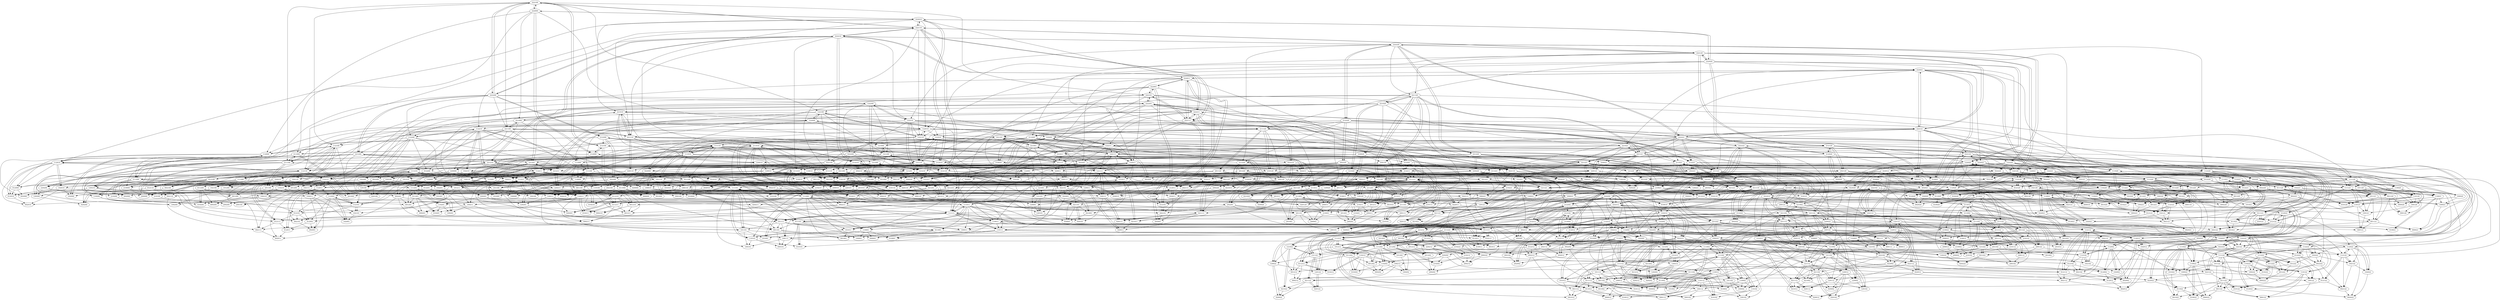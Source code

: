 digraph G{

{node_1 [label="000000"];
node_2 [label="000001"];
node_3 [label="000002"];
node_4 [label="000010"];
node_5 [label="000011"];
node_6 [label="000012"];
node_7 [label="000020"];
node_8 [label="000021"];
node_9 [label="000022"];
node_10 [label="000100"];
node_11 [label="000101"];
node_12 [label="000102"];
node_13 [label="000110"];
node_14 [label="000111"];
node_15 [label="000112"];
node_16 [label="000120"];
node_17 [label="000121"];
node_18 [label="000122"];
node_19 [label="000200"];
node_20 [label="000201"];
node_21 [label="000202"];
node_22 [label="000210"];
node_23 [label="000211"];
node_24 [label="000212"];
node_25 [label="000220"];
node_26 [label="000221"];
node_27 [label="000222"];
node_28 [label="001000"];
node_29 [label="001001"];
node_30 [label="001002"];
node_31 [label="001010"];
node_32 [label="001011"];
node_33 [label="001012"];
node_34 [label="001020"];
node_35 [label="001021"];
node_36 [label="001022"];
node_37 [label="001100"];
node_38 [label="001101"];
node_39 [label="001102"];
node_40 [label="001110"];
node_41 [label="001111"];
node_42 [label="001112"];
node_43 [label="001120"];
node_44 [label="001121"];
node_45 [label="001122"];
node_46 [label="001200"];
node_47 [label="001201"];
node_48 [label="001202"];
node_49 [label="001210"];
node_50 [label="001211"];
node_51 [label="001212"];
node_52 [label="001220"];
node_53 [label="001221"];
node_54 [label="001222"];
node_55 [label="002000"];
node_56 [label="002001"];
node_57 [label="002002"];
node_58 [label="002010"];
node_59 [label="002011"];
node_60 [label="002012"];
node_61 [label="002020"];
node_62 [label="002021"];
node_63 [label="002022"];
node_64 [label="002100"];
node_65 [label="002101"];
node_66 [label="002102"];
node_67 [label="002110"];
node_68 [label="002111"];
node_69 [label="002112"];
node_70 [label="002120"];
node_71 [label="002121"];
node_72 [label="002122"];
node_73 [label="002200"];
node_74 [label="002201"];
node_75 [label="002202"];
node_76 [label="002210"];
node_77 [label="002211"];
node_78 [label="002212"];
node_79 [label="002220"];
node_80 [label="002221"];
node_81 [label="002222"];
node_82 [label="010000"];
node_83 [label="010001"];
node_84 [label="010002"];
node_85 [label="010010"];
node_86 [label="010011"];
node_87 [label="010012"];
node_88 [label="010020"];
node_89 [label="010021"];
node_90 [label="010022"];
node_91 [label="010100"];
node_92 [label="010101"];
node_93 [label="010102"];
node_94 [label="010110"];
node_95 [label="010111"];
node_96 [label="010112"];
node_97 [label="010120"];
node_98 [label="010121"];
node_99 [label="010122"];
node_100 [label="010200"];
node_101 [label="010201"];
node_102 [label="010202"];
node_103 [label="010210"];
node_104 [label="010211"];
node_105 [label="010212"];
node_106 [label="010220"];
node_107 [label="010221"];
node_108 [label="010222"];
node_109 [label="011000"];
node_110 [label="011001"];
node_111 [label="011002"];
node_112 [label="011010"];
node_113 [label="011011"];
node_114 [label="011012"];
node_115 [label="011020"];
node_116 [label="011021"];
node_117 [label="011022"];
node_118 [label="011100"];
node_119 [label="011101"];
node_120 [label="011102"];
node_121 [label="011110"];
node_122 [label="011111"];
node_123 [label="011112"];
node_124 [label="011120"];
node_125 [label="011121"];
node_126 [label="011122"];
node_127 [label="011200"];
node_128 [label="011201"];
node_129 [label="011202"];
node_130 [label="011210"];
node_131 [label="011211"];
node_132 [label="011212"];
node_133 [label="011220"];
node_134 [label="011221"];
node_135 [label="011222"];
node_136 [label="012000"];
node_137 [label="012001"];
node_138 [label="012002"];
node_139 [label="012010"];
node_140 [label="012011"];
node_141 [label="012012"];
node_142 [label="012020"];
node_143 [label="012021"];
node_144 [label="012022"];
node_145 [label="012100"];
node_146 [label="012101"];
node_147 [label="012102"];
node_148 [label="012110"];
node_149 [label="012111"];
node_150 [label="012112"];
node_151 [label="012120"];
node_152 [label="012121"];
node_153 [label="012122"];
node_154 [label="012200"];
node_155 [label="012201"];
node_156 [label="012202"];
node_157 [label="012210"];
node_158 [label="012211"];
node_159 [label="012212"];
node_160 [label="012220"];
node_161 [label="012221"];
node_162 [label="012222"];
node_163 [label="020000"];
node_164 [label="020001"];
node_165 [label="020002"];
node_166 [label="020010"];
node_167 [label="020011"];
node_168 [label="020012"];
node_169 [label="020020"];
node_170 [label="020021"];
node_171 [label="020022"];
node_172 [label="020100"];
node_173 [label="020101"];
node_174 [label="020102"];
node_175 [label="020110"];
node_176 [label="020111"];
node_177 [label="020112"];
node_178 [label="020120"];
node_179 [label="020121"];
node_180 [label="020122"];
node_181 [label="020200"];
node_182 [label="020201"];
node_183 [label="020202"];
node_184 [label="020210"];
node_185 [label="020211"];
node_186 [label="020212"];
node_187 [label="020220"];
node_188 [label="020221"];
node_189 [label="020222"];
node_190 [label="021000"];
node_191 [label="021001"];
node_192 [label="021002"];
node_193 [label="021010"];
node_194 [label="021011"];
node_195 [label="021012"];
node_196 [label="021020"];
node_197 [label="021021"];
node_198 [label="021022"];
node_199 [label="021100"];
node_200 [label="021101"];
node_201 [label="021102"];
node_202 [label="021110"];
node_203 [label="021111"];
node_204 [label="021112"];
node_205 [label="021120"];
node_206 [label="021121"];
node_207 [label="021122"];
node_208 [label="021200"];
node_209 [label="021201"];
node_210 [label="021202"];
node_211 [label="021210"];
node_212 [label="021211"];
node_213 [label="021212"];
node_214 [label="021220"];
node_215 [label="021221"];
node_216 [label="021222"];
node_217 [label="022000"];
node_218 [label="022001"];
node_219 [label="022002"];
node_220 [label="022010"];
node_221 [label="022011"];
node_222 [label="022012"];
node_223 [label="022020"];
node_224 [label="022021"];
node_225 [label="022022"];
node_226 [label="022100"];
node_227 [label="022101"];
node_228 [label="022102"];
node_229 [label="022110"];
node_230 [label="022111"];
node_231 [label="022112"];
node_232 [label="022120"];
node_233 [label="022121"];
node_234 [label="022122"];
node_235 [label="022200"];
node_236 [label="022201"];
node_237 [label="022202"];
node_238 [label="022210"];
node_239 [label="022211"];
node_240 [label="022212"];
node_241 [label="022220"];
node_242 [label="022221"];
node_243 [label="022222"];
node_244 [label="100000"];
node_245 [label="100001"];
node_246 [label="100002"];
node_247 [label="100010"];
node_248 [label="100011"];
node_249 [label="100012"];
node_250 [label="100020"];
node_251 [label="100021"];
node_252 [label="100022"];
node_253 [label="100100"];
node_254 [label="100101"];
node_255 [label="100102"];
node_256 [label="100110"];
node_257 [label="100111"];
node_258 [label="100112"];
node_259 [label="100120"];
node_260 [label="100121"];
node_261 [label="100122"];
node_262 [label="100200"];
node_263 [label="100201"];
node_264 [label="100202"];
node_265 [label="100210"];
node_266 [label="100211"];
node_267 [label="100212"];
node_268 [label="100220"];
node_269 [label="100221"];
node_270 [label="100222"];
node_271 [label="101000"];
node_272 [label="101001"];
node_273 [label="101002"];
node_274 [label="101010"];
node_275 [label="101011"];
node_276 [label="101012"];
node_277 [label="101020"];
node_278 [label="101021"];
node_279 [label="101022"];
node_280 [label="101100"];
node_281 [label="101101"];
node_282 [label="101102"];
node_283 [label="101110"];
node_284 [label="101111"];
node_285 [label="101112"];
node_286 [label="101120"];
node_287 [label="101121"];
node_288 [label="101122"];
node_289 [label="101200"];
node_290 [label="101201"];
node_291 [label="101202"];
node_292 [label="101210"];
node_293 [label="101211"];
node_294 [label="101212"];
node_295 [label="101220"];
node_296 [label="101221"];
node_297 [label="101222"];
node_298 [label="102000"];
node_299 [label="102001"];
node_300 [label="102002"];
node_301 [label="102010"];
node_302 [label="102011"];
node_303 [label="102012"];
node_304 [label="102020"];
node_305 [label="102021"];
node_306 [label="102022"];
node_307 [label="102100"];
node_308 [label="102101"];
node_309 [label="102102"];
node_310 [label="102110"];
node_311 [label="102111"];
node_312 [label="102112"];
node_313 [label="102120"];
node_314 [label="102121"];
node_315 [label="102122"];
node_316 [label="102200"];
node_317 [label="102201"];
node_318 [label="102202"];
node_319 [label="102210"];
node_320 [label="102211"];
node_321 [label="102212"];
node_322 [label="102220"];
node_323 [label="102221"];
node_324 [label="102222"];
node_325 [label="110000"];
node_326 [label="110001"];
node_327 [label="110002"];
node_328 [label="110010"];
node_329 [label="110011"];
node_330 [label="110012"];
node_331 [label="110020"];
node_332 [label="110021"];
node_333 [label="110022"];
node_334 [label="110100"];
node_335 [label="110101"];
node_336 [label="110102"];
node_337 [label="110110"];
node_338 [label="110111"];
node_339 [label="110112"];
node_340 [label="110120"];
node_341 [label="110121"];
node_342 [label="110122"];
node_343 [label="110200"];
node_344 [label="110201"];
node_345 [label="110202"];
node_346 [label="110210"];
node_347 [label="110211"];
node_348 [label="110212"];
node_349 [label="110220"];
node_350 [label="110221"];
node_351 [label="110222"];
node_352 [label="111000"];
node_353 [label="111001"];
node_354 [label="111002"];
node_355 [label="111010"];
node_356 [label="111011"];
node_357 [label="111012"];
node_358 [label="111020"];
node_359 [label="111021"];
node_360 [label="111022"];
node_361 [label="111100"];
node_362 [label="111101"];
node_363 [label="111102"];
node_364 [label="111110"];
node_365 [label="111111"];
node_366 [label="111112"];
node_367 [label="111120"];
node_368 [label="111121"];
node_369 [label="111122"];
node_370 [label="111200"];
node_371 [label="111201"];
node_372 [label="111202"];
node_373 [label="111210"];
node_374 [label="111211"];
node_375 [label="111212"];
node_376 [label="111220"];
node_377 [label="111221"];
node_378 [label="111222"];
node_379 [label="112000"];
node_380 [label="112001"];
node_381 [label="112002"];
node_382 [label="112010"];
node_383 [label="112011"];
node_384 [label="112012"];
node_385 [label="112020"];
node_386 [label="112021"];
node_387 [label="112022"];
node_388 [label="112100"];
node_389 [label="112101"];
node_390 [label="112102"];
node_391 [label="112110"];
node_392 [label="112111"];
node_393 [label="112112"];
node_394 [label="112120"];
node_395 [label="112121"];
node_396 [label="112122"];
node_397 [label="112200"];
node_398 [label="112201"];
node_399 [label="112202"];
node_400 [label="112210"];
node_401 [label="112211"];
node_402 [label="112212"];
node_403 [label="112220"];
node_404 [label="112221"];
node_405 [label="112222"];
node_406 [label="120000"];
node_407 [label="120001"];
node_408 [label="120002"];
node_409 [label="120010"];
node_410 [label="120011"];
node_411 [label="120012"];
node_412 [label="120020"];
node_413 [label="120021"];
node_414 [label="120022"];
node_415 [label="120100"];
node_416 [label="120101"];
node_417 [label="120102"];
node_418 [label="120110"];
node_419 [label="120111"];
node_420 [label="120112"];
node_421 [label="120120"];
node_422 [label="120121"];
node_423 [label="120122"];
node_424 [label="120200"];
node_425 [label="120201"];
node_426 [label="120202"];
node_427 [label="120210"];
node_428 [label="120211"];
node_429 [label="120212"];
node_430 [label="120220"];
node_431 [label="120221"];
node_432 [label="120222"];
node_433 [label="121000"];
node_434 [label="121001"];
node_435 [label="121002"];
node_436 [label="121010"];
node_437 [label="121011"];
node_438 [label="121012"];
node_439 [label="121020"];
node_440 [label="121021"];
node_441 [label="121022"];
node_442 [label="121100"];
node_443 [label="121101"];
node_444 [label="121102"];
node_445 [label="121110"];
node_446 [label="121111"];
node_447 [label="121112"];
node_448 [label="121120"];
node_449 [label="121121"];
node_450 [label="121122"];
node_451 [label="121200"];
node_452 [label="121201"];
node_453 [label="121202"];
node_454 [label="121210"];
node_455 [label="121211"];
node_456 [label="121212"];
node_457 [label="121220"];
node_458 [label="121221"];
node_459 [label="121222"];
node_460 [label="122000"];
node_461 [label="122001"];
node_462 [label="122002"];
node_463 [label="122010"];
node_464 [label="122011"];
node_465 [label="122012"];
node_466 [label="122020"];
node_467 [label="122021"];
node_468 [label="122022"];
node_469 [label="122100"];
node_470 [label="122101"];
node_471 [label="122102"];
node_472 [label="122110"];
node_473 [label="122111"];
node_474 [label="122112"];
node_475 [label="122120"];
node_476 [label="122121"];
node_477 [label="122122"];
node_478 [label="122200"];
node_479 [label="122201"];
node_480 [label="122202"];
node_481 [label="122210"];
node_482 [label="122211"];
node_483 [label="122212"];
node_484 [label="122220"];
node_485 [label="122221"];
node_486 [label="122222"];
node_487 [label="200000"];
node_488 [label="200001"];
node_489 [label="200002"];
node_490 [label="200010"];
node_491 [label="200011"];
node_492 [label="200012"];
node_493 [label="200020"];
node_494 [label="200021"];
node_495 [label="200022"];
node_496 [label="200100"];
node_497 [label="200101"];
node_498 [label="200102"];
node_499 [label="200110"];
node_500 [label="200111"];
node_501 [label="200112"];
node_502 [label="200120"];
node_503 [label="200121"];
node_504 [label="200122"];
node_505 [label="200200"];
node_506 [label="200201"];
node_507 [label="200202"];
node_508 [label="200210"];
node_509 [label="200211"];
node_510 [label="200212"];
node_511 [label="200220"];
node_512 [label="200221"];
node_513 [label="200222"];
node_514 [label="201000"];
node_515 [label="201001"];
node_516 [label="201002"];
node_517 [label="201010"];
node_518 [label="201011"];
node_519 [label="201012"];
node_520 [label="201020"];
node_521 [label="201021"];
node_522 [label="201022"];
node_523 [label="201100"];
node_524 [label="201101"];
node_525 [label="201102"];
node_526 [label="201110"];
node_527 [label="201111"];
node_528 [label="201112"];
node_529 [label="201120"];
node_530 [label="201121"];
node_531 [label="201122"];
node_532 [label="201200"];
node_533 [label="201201"];
node_534 [label="201202"];
node_535 [label="201210"];
node_536 [label="201211"];
node_537 [label="201212"];
node_538 [label="201220"];
node_539 [label="201221"];
node_540 [label="201222"];
node_541 [label="202000"];
node_542 [label="202001"];
node_543 [label="202002"];
node_544 [label="202010"];
node_545 [label="202011"];
node_546 [label="202012"];
node_547 [label="202020"];
node_548 [label="202021"];
node_549 [label="202022"];
node_550 [label="202100"];
node_551 [label="202101"];
node_552 [label="202102"];
node_553 [label="202110"];
node_554 [label="202111"];
node_555 [label="202112"];
node_556 [label="202120"];
node_557 [label="202121"];
node_558 [label="202122"];
node_559 [label="202200"];
node_560 [label="202201"];
node_561 [label="202202"];
node_562 [label="202210"];
node_563 [label="202211"];
node_564 [label="202212"];
node_565 [label="202220"];
node_566 [label="202221"];
node_567 [label="202222"];
node_568 [label="210000"];
node_569 [label="210001"];
node_570 [label="210002"];
node_571 [label="210010"];
node_572 [label="210011"];
node_573 [label="210012"];
node_574 [label="210020"];
node_575 [label="210021"];
node_576 [label="210022"];
node_577 [label="210100"];
node_578 [label="210101"];
node_579 [label="210102"];
node_580 [label="210110"];
node_581 [label="210111"];
node_582 [label="210112"];
node_583 [label="210120"];
node_584 [label="210121"];
node_585 [label="210122"];
node_586 [label="210200"];
node_587 [label="210201"];
node_588 [label="210202"];
node_589 [label="210210"];
node_590 [label="210211"];
node_591 [label="210212"];
node_592 [label="210220"];
node_593 [label="210221"];
node_594 [label="210222"];
node_595 [label="211000"];
node_596 [label="211001"];
node_597 [label="211002"];
node_598 [label="211010"];
node_599 [label="211011"];
node_600 [label="211012"];
node_601 [label="211020"];
node_602 [label="211021"];
node_603 [label="211022"];
node_604 [label="211100"];
node_605 [label="211101"];
node_606 [label="211102"];
node_607 [label="211110"];
node_608 [label="211111"];
node_609 [label="211112"];
node_610 [label="211120"];
node_611 [label="211121"];
node_612 [label="211122"];
node_613 [label="211200"];
node_614 [label="211201"];
node_615 [label="211202"];
node_616 [label="211210"];
node_617 [label="211211"];
node_618 [label="211212"];
node_619 [label="211220"];
node_620 [label="211221"];
node_621 [label="211222"];
node_622 [label="212000"];
node_623 [label="212001"];
node_624 [label="212002"];
node_625 [label="212010"];
node_626 [label="212011"];
node_627 [label="212012"];
node_628 [label="212020"];
node_629 [label="212021"];
node_630 [label="212022"];
node_631 [label="212100"];
node_632 [label="212101"];
node_633 [label="212102"];
node_634 [label="212110"];
node_635 [label="212111"];
node_636 [label="212112"];
node_637 [label="212120"];
node_638 [label="212121"];
node_639 [label="212122"];
node_640 [label="212200"];
node_641 [label="212201"];
node_642 [label="212202"];
node_643 [label="212210"];
node_644 [label="212211"];
node_645 [label="212212"];
node_646 [label="212220"];
node_647 [label="212221"];
node_648 [label="212222"];
node_649 [label="220000"];
node_650 [label="220001"];
node_651 [label="220002"];
node_652 [label="220010"];
node_653 [label="220011"];
node_654 [label="220012"];
node_655 [label="220020"];
node_656 [label="220021"];
node_657 [label="220022"];
node_658 [label="220100"];
node_659 [label="220101"];
node_660 [label="220102"];
node_661 [label="220110"];
node_662 [label="220111"];
node_663 [label="220112"];
node_664 [label="220120"];
node_665 [label="220121"];
node_666 [label="220122"];
node_667 [label="220200"];
node_668 [label="220201"];
node_669 [label="220202"];
node_670 [label="220210"];
node_671 [label="220211"];
node_672 [label="220212"];
node_673 [label="220220"];
node_674 [label="220221"];
node_675 [label="220222"];
node_676 [label="221000"];
node_677 [label="221001"];
node_678 [label="221002"];
node_679 [label="221010"];
node_680 [label="221011"];
node_681 [label="221012"];
node_682 [label="221020"];
node_683 [label="221021"];
node_684 [label="221022"];
node_685 [label="221100"];
node_686 [label="221101"];
node_687 [label="221102"];
node_688 [label="221110"];
node_689 [label="221111"];
node_690 [label="221112"];
node_691 [label="221120"];
node_692 [label="221121"];
node_693 [label="221122"];
node_694 [label="221200"];
node_695 [label="221201"];
node_696 [label="221202"];
node_697 [label="221210"];
node_698 [label="221211"];
node_699 [label="221212"];
node_700 [label="221220"];
node_701 [label="221221"];
node_702 [label="221222"];
node_703 [label="222000"];
node_704 [label="222001"];
node_705 [label="222002"];
node_706 [label="222010"];
node_707 [label="222011"];
node_708 [label="222012"];
node_709 [label="222020"];
node_710 [label="222021"];
node_711 [label="222022"];
node_712 [label="222100"];
node_713 [label="222101"];
node_714 [label="222102"];
node_715 [label="222110"];
node_716 [label="222111"];
node_717 [label="222112"];
node_718 [label="222120"];
node_719 [label="222121"];
node_720 [label="222122"];
node_721 [label="222200"];
node_722 [label="222201"];
node_723 [label="222202"];
node_724 [label="222210"];
node_725 [label="222211"];
node_726 [label="222212"];
node_727 [label="222220"];
node_728 [label="222221"];
node_729 [label="222222"];
}
node_37->node_10[penwidth=1]
node_37->node_28[penwidth=1]
node_37->node_1[penwidth=1]
node_37->node_38[penwidth=1]
node_38->node_11[penwidth=1]
node_38->node_29[penwidth=1]
node_38->node_2[penwidth=1]
node_39->node_12[penwidth=1]
node_39->node_30[penwidth=1]
node_39->node_3[penwidth=1]
node_40->node_13[penwidth=1]
node_40->node_31[penwidth=1]
node_40->node_4[penwidth=1]
node_40->node_41[penwidth=1]
node_41->node_14[penwidth=1]
node_41->node_32[penwidth=1]
node_41->node_5[penwidth=1]
node_42->node_15[penwidth=1]
node_42->node_33[penwidth=1]
node_42->node_6[penwidth=1]
node_43->node_16[penwidth=1]
node_43->node_34[penwidth=1]
node_43->node_7[penwidth=1]
node_43->node_44[penwidth=1]
node_44->node_17[penwidth=1]
node_44->node_35[penwidth=1]
node_44->node_8[penwidth=1]
node_45->node_18[penwidth=1]
node_45->node_36[penwidth=1]
node_45->node_9[penwidth=1]
node_46->node_19[penwidth=1]
node_46->node_47[penwidth=1]
node_47->node_20[penwidth=1]
node_48->node_21[penwidth=1]
node_49->node_22[penwidth=1]
node_49->node_50[penwidth=1]
node_50->node_23[penwidth=1]
node_51->node_24[penwidth=1]
node_52->node_25[penwidth=1]
node_52->node_53[penwidth=1]
node_53->node_26[penwidth=1]
node_54->node_27[penwidth=1]
node_64->node_55[penwidth=1]
node_64->node_65[penwidth=1]
node_65->node_56[penwidth=1]
node_66->node_57[penwidth=1]
node_67->node_58[penwidth=1]
node_67->node_68[penwidth=1]
node_68->node_59[penwidth=1]
node_69->node_60[penwidth=1]
node_70->node_61[penwidth=1]
node_70->node_71[penwidth=1]
node_71->node_62[penwidth=1]
node_72->node_63[penwidth=1]
node_73->node_46[penwidth=1]
node_73->node_64[penwidth=1]
node_73->node_37[penwidth=1]
node_73->node_74[penwidth=1]
node_74->node_47[penwidth=1]
node_74->node_65[penwidth=1]
node_74->node_38[penwidth=1]
node_74->node_75[penwidth=1]
node_75->node_48[penwidth=1]
node_75->node_66[penwidth=1]
node_75->node_39[penwidth=1]
node_76->node_49[penwidth=1]
node_76->node_67[penwidth=1]
node_76->node_40[penwidth=1]
node_76->node_77[penwidth=1]
node_77->node_50[penwidth=1]
node_77->node_68[penwidth=1]
node_77->node_41[penwidth=1]
node_77->node_78[penwidth=1]
node_78->node_51[penwidth=1]
node_78->node_69[penwidth=1]
node_78->node_42[penwidth=1]
node_79->node_52[penwidth=1]
node_79->node_70[penwidth=1]
node_79->node_43[penwidth=1]
node_79->node_80[penwidth=1]
node_80->node_53[penwidth=1]
node_80->node_71[penwidth=1]
node_80->node_44[penwidth=1]
node_80->node_81[penwidth=1]
node_81->node_54[penwidth=1]
node_81->node_72[penwidth=1]
node_81->node_45[penwidth=1]
node_109->node_28[penwidth=1]
node_109->node_82[penwidth=1]
node_109->node_1[penwidth=1]
node_109->node_112[penwidth=1]
node_110->node_29[penwidth=1]
node_110->node_83[penwidth=1]
node_110->node_2[penwidth=1]
node_110->node_113[penwidth=1]
node_111->node_30[penwidth=1]
node_111->node_84[penwidth=1]
node_111->node_3[penwidth=1]
node_111->node_114[penwidth=1]
node_112->node_31[penwidth=1]
node_112->node_85[penwidth=1]
node_112->node_4[penwidth=1]
node_113->node_32[penwidth=1]
node_113->node_86[penwidth=1]
node_113->node_5[penwidth=1]
node_114->node_33[penwidth=1]
node_114->node_87[penwidth=1]
node_114->node_6[penwidth=1]
node_115->node_34[penwidth=1]
node_115->node_88[penwidth=1]
node_115->node_7[penwidth=1]
node_116->node_35[penwidth=1]
node_116->node_89[penwidth=1]
node_116->node_8[penwidth=1]
node_117->node_36[penwidth=1]
node_117->node_90[penwidth=1]
node_117->node_9[penwidth=1]
node_118->node_37[penwidth=1]
node_118->node_91[penwidth=1]
node_118->node_10[penwidth=1]
node_118->node_121[penwidth=1]
node_118->node_91[penwidth=1]
node_118->node_109[penwidth=1]
node_118->node_82[penwidth=1]
node_118->node_119[penwidth=1]
node_119->node_38[penwidth=1]
node_119->node_92[penwidth=1]
node_119->node_11[penwidth=1]
node_119->node_122[penwidth=1]
node_119->node_92[penwidth=1]
node_119->node_110[penwidth=1]
node_119->node_83[penwidth=1]
node_120->node_39[penwidth=1]
node_120->node_93[penwidth=1]
node_120->node_12[penwidth=1]
node_120->node_123[penwidth=1]
node_120->node_93[penwidth=1]
node_120->node_111[penwidth=1]
node_120->node_84[penwidth=1]
node_121->node_40[penwidth=1]
node_121->node_94[penwidth=1]
node_121->node_13[penwidth=1]
node_121->node_94[penwidth=1]
node_121->node_112[penwidth=1]
node_121->node_85[penwidth=1]
node_121->node_122[penwidth=1]
node_122->node_41[penwidth=1]
node_122->node_95[penwidth=1]
node_122->node_14[penwidth=1]
node_122->node_95[penwidth=1]
node_122->node_113[penwidth=1]
node_122->node_86[penwidth=1]
node_123->node_42[penwidth=1]
node_123->node_96[penwidth=1]
node_123->node_15[penwidth=1]
node_123->node_96[penwidth=1]
node_123->node_114[penwidth=1]
node_123->node_87[penwidth=1]
node_124->node_43[penwidth=1]
node_124->node_97[penwidth=1]
node_124->node_16[penwidth=1]
node_124->node_97[penwidth=1]
node_124->node_115[penwidth=1]
node_124->node_88[penwidth=1]
node_124->node_125[penwidth=1]
node_125->node_44[penwidth=1]
node_125->node_98[penwidth=1]
node_125->node_17[penwidth=1]
node_125->node_98[penwidth=1]
node_125->node_116[penwidth=1]
node_125->node_89[penwidth=1]
node_126->node_45[penwidth=1]
node_126->node_99[penwidth=1]
node_126->node_18[penwidth=1]
node_126->node_99[penwidth=1]
node_126->node_117[penwidth=1]
node_126->node_90[penwidth=1]
node_127->node_46[penwidth=1]
node_127->node_100[penwidth=1]
node_127->node_19[penwidth=1]
node_127->node_130[penwidth=1]
node_127->node_100[penwidth=1]
node_127->node_128[penwidth=1]
node_128->node_47[penwidth=1]
node_128->node_101[penwidth=1]
node_128->node_20[penwidth=1]
node_128->node_131[penwidth=1]
node_128->node_101[penwidth=1]
node_129->node_48[penwidth=1]
node_129->node_102[penwidth=1]
node_129->node_21[penwidth=1]
node_129->node_132[penwidth=1]
node_129->node_102[penwidth=1]
node_130->node_49[penwidth=1]
node_130->node_103[penwidth=1]
node_130->node_22[penwidth=1]
node_130->node_103[penwidth=1]
node_130->node_131[penwidth=1]
node_131->node_50[penwidth=1]
node_131->node_104[penwidth=1]
node_131->node_23[penwidth=1]
node_131->node_104[penwidth=1]
node_132->node_51[penwidth=1]
node_132->node_105[penwidth=1]
node_132->node_24[penwidth=1]
node_132->node_105[penwidth=1]
node_133->node_52[penwidth=1]
node_133->node_106[penwidth=1]
node_133->node_25[penwidth=1]
node_133->node_106[penwidth=1]
node_133->node_134[penwidth=1]
node_134->node_53[penwidth=1]
node_134->node_107[penwidth=1]
node_134->node_26[penwidth=1]
node_134->node_107[penwidth=1]
node_135->node_54[penwidth=1]
node_135->node_108[penwidth=1]
node_135->node_27[penwidth=1]
node_135->node_108[penwidth=1]
node_136->node_55[penwidth=1]
node_136->node_139[penwidth=1]
node_137->node_56[penwidth=1]
node_137->node_140[penwidth=1]
node_138->node_57[penwidth=1]
node_138->node_141[penwidth=1]
node_139->node_58[penwidth=1]
node_140->node_59[penwidth=1]
node_141->node_60[penwidth=1]
node_142->node_61[penwidth=1]
node_143->node_62[penwidth=1]
node_144->node_63[penwidth=1]
node_145->node_64[penwidth=1]
node_145->node_148[penwidth=1]
node_145->node_136[penwidth=1]
node_145->node_146[penwidth=1]
node_146->node_65[penwidth=1]
node_146->node_149[penwidth=1]
node_146->node_137[penwidth=1]
node_147->node_66[penwidth=1]
node_147->node_150[penwidth=1]
node_147->node_138[penwidth=1]
node_148->node_67[penwidth=1]
node_148->node_139[penwidth=1]
node_148->node_149[penwidth=1]
node_149->node_68[penwidth=1]
node_149->node_140[penwidth=1]
node_150->node_69[penwidth=1]
node_150->node_141[penwidth=1]
node_151->node_70[penwidth=1]
node_151->node_142[penwidth=1]
node_151->node_152[penwidth=1]
node_152->node_71[penwidth=1]
node_152->node_143[penwidth=1]
node_153->node_72[penwidth=1]
node_153->node_144[penwidth=1]
node_154->node_73[penwidth=1]
node_154->node_157[penwidth=1]
node_154->node_127[penwidth=1]
node_154->node_145[penwidth=1]
node_154->node_118[penwidth=1]
node_154->node_155[penwidth=1]
node_155->node_74[penwidth=1]
node_155->node_158[penwidth=1]
node_155->node_128[penwidth=1]
node_155->node_146[penwidth=1]
node_155->node_119[penwidth=1]
node_155->node_156[penwidth=1]
node_156->node_75[penwidth=1]
node_156->node_159[penwidth=1]
node_156->node_129[penwidth=1]
node_156->node_147[penwidth=1]
node_156->node_120[penwidth=1]
node_157->node_76[penwidth=1]
node_157->node_130[penwidth=1]
node_157->node_148[penwidth=1]
node_157->node_121[penwidth=1]
node_157->node_158[penwidth=1]
node_158->node_77[penwidth=1]
node_158->node_131[penwidth=1]
node_158->node_149[penwidth=1]
node_158->node_122[penwidth=1]
node_158->node_159[penwidth=1]
node_159->node_78[penwidth=1]
node_159->node_132[penwidth=1]
node_159->node_150[penwidth=1]
node_159->node_123[penwidth=1]
node_160->node_79[penwidth=1]
node_160->node_133[penwidth=1]
node_160->node_151[penwidth=1]
node_160->node_124[penwidth=1]
node_160->node_161[penwidth=1]
node_161->node_80[penwidth=1]
node_161->node_134[penwidth=1]
node_161->node_152[penwidth=1]
node_161->node_125[penwidth=1]
node_161->node_162[penwidth=1]
node_162->node_81[penwidth=1]
node_162->node_135[penwidth=1]
node_162->node_153[penwidth=1]
node_162->node_126[penwidth=1]
node_190->node_163[penwidth=1]
node_190->node_193[penwidth=1]
node_191->node_164[penwidth=1]
node_191->node_194[penwidth=1]
node_192->node_165[penwidth=1]
node_192->node_195[penwidth=1]
node_193->node_166[penwidth=1]
node_194->node_167[penwidth=1]
node_195->node_168[penwidth=1]
node_196->node_169[penwidth=1]
node_197->node_170[penwidth=1]
node_198->node_171[penwidth=1]
node_199->node_172[penwidth=1]
node_199->node_202[penwidth=1]
node_199->node_172[penwidth=1]
node_199->node_190[penwidth=1]
node_199->node_163[penwidth=1]
node_199->node_200[penwidth=1]
node_200->node_173[penwidth=1]
node_200->node_203[penwidth=1]
node_200->node_173[penwidth=1]
node_200->node_191[penwidth=1]
node_200->node_164[penwidth=1]
node_201->node_174[penwidth=1]
node_201->node_204[penwidth=1]
node_201->node_174[penwidth=1]
node_201->node_192[penwidth=1]
node_201->node_165[penwidth=1]
node_202->node_175[penwidth=1]
node_202->node_175[penwidth=1]
node_202->node_193[penwidth=1]
node_202->node_166[penwidth=1]
node_202->node_203[penwidth=1]
node_203->node_176[penwidth=1]
node_203->node_176[penwidth=1]
node_203->node_194[penwidth=1]
node_203->node_167[penwidth=1]
node_204->node_177[penwidth=1]
node_204->node_177[penwidth=1]
node_204->node_195[penwidth=1]
node_204->node_168[penwidth=1]
node_205->node_178[penwidth=1]
node_205->node_178[penwidth=1]
node_205->node_196[penwidth=1]
node_205->node_169[penwidth=1]
node_205->node_206[penwidth=1]
node_206->node_179[penwidth=1]
node_206->node_179[penwidth=1]
node_206->node_197[penwidth=1]
node_206->node_170[penwidth=1]
node_207->node_180[penwidth=1]
node_207->node_180[penwidth=1]
node_207->node_198[penwidth=1]
node_207->node_171[penwidth=1]
node_208->node_181[penwidth=1]
node_208->node_211[penwidth=1]
node_208->node_181[penwidth=1]
node_208->node_209[penwidth=1]
node_209->node_182[penwidth=1]
node_209->node_212[penwidth=1]
node_209->node_182[penwidth=1]
node_210->node_183[penwidth=1]
node_210->node_213[penwidth=1]
node_210->node_183[penwidth=1]
node_211->node_184[penwidth=1]
node_211->node_184[penwidth=1]
node_211->node_212[penwidth=1]
node_212->node_185[penwidth=1]
node_212->node_185[penwidth=1]
node_213->node_186[penwidth=1]
node_213->node_186[penwidth=1]
node_214->node_187[penwidth=1]
node_214->node_187[penwidth=1]
node_214->node_215[penwidth=1]
node_215->node_188[penwidth=1]
node_215->node_188[penwidth=1]
node_216->node_189[penwidth=1]
node_216->node_189[penwidth=1]
node_217->node_136[penwidth=1]
node_217->node_190[penwidth=1]
node_217->node_109[penwidth=1]
node_217->node_220[penwidth=1]
node_218->node_137[penwidth=1]
node_218->node_191[penwidth=1]
node_218->node_110[penwidth=1]
node_218->node_221[penwidth=1]
node_219->node_138[penwidth=1]
node_219->node_192[penwidth=1]
node_219->node_111[penwidth=1]
node_219->node_222[penwidth=1]
node_220->node_139[penwidth=1]
node_220->node_193[penwidth=1]
node_220->node_112[penwidth=1]
node_220->node_223[penwidth=1]
node_221->node_140[penwidth=1]
node_221->node_194[penwidth=1]
node_221->node_113[penwidth=1]
node_221->node_224[penwidth=1]
node_222->node_141[penwidth=1]
node_222->node_195[penwidth=1]
node_222->node_114[penwidth=1]
node_222->node_225[penwidth=1]
node_223->node_142[penwidth=1]
node_223->node_196[penwidth=1]
node_223->node_115[penwidth=1]
node_224->node_143[penwidth=1]
node_224->node_197[penwidth=1]
node_224->node_116[penwidth=1]
node_225->node_144[penwidth=1]
node_225->node_198[penwidth=1]
node_225->node_117[penwidth=1]
node_226->node_145[penwidth=1]
node_226->node_199[penwidth=1]
node_226->node_118[penwidth=1]
node_226->node_229[penwidth=1]
node_226->node_217[penwidth=1]
node_226->node_227[penwidth=1]
node_227->node_146[penwidth=1]
node_227->node_200[penwidth=1]
node_227->node_119[penwidth=1]
node_227->node_230[penwidth=1]
node_227->node_218[penwidth=1]
node_228->node_147[penwidth=1]
node_228->node_201[penwidth=1]
node_228->node_120[penwidth=1]
node_228->node_231[penwidth=1]
node_228->node_219[penwidth=1]
node_229->node_148[penwidth=1]
node_229->node_202[penwidth=1]
node_229->node_121[penwidth=1]
node_229->node_232[penwidth=1]
node_229->node_220[penwidth=1]
node_229->node_230[penwidth=1]
node_230->node_149[penwidth=1]
node_230->node_203[penwidth=1]
node_230->node_122[penwidth=1]
node_230->node_233[penwidth=1]
node_230->node_221[penwidth=1]
node_231->node_150[penwidth=1]
node_231->node_204[penwidth=1]
node_231->node_123[penwidth=1]
node_231->node_234[penwidth=1]
node_231->node_222[penwidth=1]
node_232->node_151[penwidth=1]
node_232->node_205[penwidth=1]
node_232->node_124[penwidth=1]
node_232->node_223[penwidth=1]
node_232->node_233[penwidth=1]
node_233->node_152[penwidth=1]
node_233->node_206[penwidth=1]
node_233->node_125[penwidth=1]
node_233->node_224[penwidth=1]
node_234->node_153[penwidth=1]
node_234->node_207[penwidth=1]
node_234->node_126[penwidth=1]
node_234->node_225[penwidth=1]
node_235->node_154[penwidth=1]
node_235->node_208[penwidth=1]
node_235->node_127[penwidth=1]
node_235->node_238[penwidth=1]
node_235->node_208[penwidth=1]
node_235->node_226[penwidth=1]
node_235->node_199[penwidth=1]
node_235->node_236[penwidth=1]
node_236->node_155[penwidth=1]
node_236->node_209[penwidth=1]
node_236->node_128[penwidth=1]
node_236->node_239[penwidth=1]
node_236->node_209[penwidth=1]
node_236->node_227[penwidth=1]
node_236->node_200[penwidth=1]
node_236->node_237[penwidth=1]
node_237->node_156[penwidth=1]
node_237->node_210[penwidth=1]
node_237->node_129[penwidth=1]
node_237->node_240[penwidth=1]
node_237->node_210[penwidth=1]
node_237->node_228[penwidth=1]
node_237->node_201[penwidth=1]
node_238->node_157[penwidth=1]
node_238->node_211[penwidth=1]
node_238->node_130[penwidth=1]
node_238->node_241[penwidth=1]
node_238->node_211[penwidth=1]
node_238->node_229[penwidth=1]
node_238->node_202[penwidth=1]
node_238->node_239[penwidth=1]
node_239->node_158[penwidth=1]
node_239->node_212[penwidth=1]
node_239->node_131[penwidth=1]
node_239->node_242[penwidth=1]
node_239->node_212[penwidth=1]
node_239->node_230[penwidth=1]
node_239->node_203[penwidth=1]
node_239->node_240[penwidth=1]
node_240->node_159[penwidth=1]
node_240->node_213[penwidth=1]
node_240->node_132[penwidth=1]
node_240->node_243[penwidth=1]
node_240->node_213[penwidth=1]
node_240->node_231[penwidth=1]
node_240->node_204[penwidth=1]
node_241->node_160[penwidth=1]
node_241->node_214[penwidth=1]
node_241->node_133[penwidth=1]
node_241->node_214[penwidth=1]
node_241->node_232[penwidth=1]
node_241->node_205[penwidth=1]
node_241->node_242[penwidth=1]
node_242->node_161[penwidth=1]
node_242->node_215[penwidth=1]
node_242->node_134[penwidth=1]
node_242->node_215[penwidth=1]
node_242->node_233[penwidth=1]
node_242->node_206[penwidth=1]
node_242->node_243[penwidth=1]
node_243->node_162[penwidth=1]
node_243->node_216[penwidth=1]
node_243->node_135[penwidth=1]
node_243->node_216[penwidth=1]
node_243->node_234[penwidth=1]
node_243->node_207[penwidth=1]
node_247->node_4[penwidth=1]
node_247->node_244[penwidth=1]
node_247->node_1[penwidth=1]
node_247->node_248[penwidth=1]
node_248->node_5[penwidth=1]
node_248->node_245[penwidth=1]
node_248->node_2[penwidth=1]
node_249->node_6[penwidth=1]
node_249->node_246[penwidth=1]
node_249->node_3[penwidth=1]
node_250->node_7[penwidth=1]
node_250->node_251[penwidth=1]
node_251->node_8[penwidth=1]
node_252->node_9[penwidth=1]
node_256->node_13[penwidth=1]
node_256->node_253[penwidth=1]
node_256->node_10[penwidth=1]
node_256->node_257[penwidth=1]
node_257->node_14[penwidth=1]
node_257->node_254[penwidth=1]
node_257->node_11[penwidth=1]
node_258->node_15[penwidth=1]
node_258->node_255[penwidth=1]
node_258->node_12[penwidth=1]
node_259->node_16[penwidth=1]
node_259->node_260[penwidth=1]
node_260->node_17[penwidth=1]
node_261->node_18[penwidth=1]
node_265->node_22[penwidth=1]
node_265->node_262[penwidth=1]
node_265->node_19[penwidth=1]
node_265->node_266[penwidth=1]
node_266->node_23[penwidth=1]
node_266->node_263[penwidth=1]
node_266->node_20[penwidth=1]
node_267->node_24[penwidth=1]
node_267->node_264[penwidth=1]
node_267->node_21[penwidth=1]
node_268->node_25[penwidth=1]
node_268->node_269[penwidth=1]
node_269->node_26[penwidth=1]
node_270->node_27[penwidth=1]
node_274->node_31[penwidth=1]
node_274->node_271[penwidth=1]
node_274->node_28[penwidth=1]
node_274->node_275[penwidth=1]
node_275->node_32[penwidth=1]
node_275->node_272[penwidth=1]
node_275->node_29[penwidth=1]
node_276->node_33[penwidth=1]
node_276->node_273[penwidth=1]
node_276->node_30[penwidth=1]
node_277->node_34[penwidth=1]
node_277->node_278[penwidth=1]
node_278->node_35[penwidth=1]
node_279->node_36[penwidth=1]
node_280->node_253[penwidth=1]
node_280->node_271[penwidth=1]
node_280->node_244[penwidth=1]
node_280->node_281[penwidth=1]
node_281->node_254[penwidth=1]
node_281->node_272[penwidth=1]
node_281->node_245[penwidth=1]
node_282->node_255[penwidth=1]
node_282->node_273[penwidth=1]
node_282->node_246[penwidth=1]
node_283->node_40[penwidth=1]
node_283->node_280[penwidth=1]
node_283->node_37[penwidth=1]
node_283->node_284[penwidth=1]
node_283->node_256[penwidth=1]
node_283->node_274[penwidth=1]
node_283->node_247[penwidth=1]
node_283->node_284[penwidth=1]
node_284->node_41[penwidth=1]
node_284->node_281[penwidth=1]
node_284->node_38[penwidth=1]
node_284->node_257[penwidth=1]
node_284->node_275[penwidth=1]
node_284->node_248[penwidth=1]
node_285->node_42[penwidth=1]
node_285->node_282[penwidth=1]
node_285->node_39[penwidth=1]
node_285->node_258[penwidth=1]
node_285->node_276[penwidth=1]
node_285->node_249[penwidth=1]
node_286->node_43[penwidth=1]
node_286->node_287[penwidth=1]
node_286->node_259[penwidth=1]
node_286->node_277[penwidth=1]
node_286->node_250[penwidth=1]
node_286->node_287[penwidth=1]
node_287->node_44[penwidth=1]
node_287->node_260[penwidth=1]
node_287->node_278[penwidth=1]
node_287->node_251[penwidth=1]
node_288->node_45[penwidth=1]
node_288->node_261[penwidth=1]
node_288->node_279[penwidth=1]
node_288->node_252[penwidth=1]
node_289->node_262[penwidth=1]
node_289->node_290[penwidth=1]
node_290->node_263[penwidth=1]
node_291->node_264[penwidth=1]
node_292->node_49[penwidth=1]
node_292->node_289[penwidth=1]
node_292->node_46[penwidth=1]
node_292->node_293[penwidth=1]
node_292->node_265[penwidth=1]
node_292->node_293[penwidth=1]
node_293->node_50[penwidth=1]
node_293->node_290[penwidth=1]
node_293->node_47[penwidth=1]
node_293->node_266[penwidth=1]
node_294->node_51[penwidth=1]
node_294->node_291[penwidth=1]
node_294->node_48[penwidth=1]
node_294->node_267[penwidth=1]
node_295->node_52[penwidth=1]
node_295->node_296[penwidth=1]
node_295->node_268[penwidth=1]
node_295->node_296[penwidth=1]
node_296->node_53[penwidth=1]
node_296->node_269[penwidth=1]
node_297->node_54[penwidth=1]
node_297->node_270[penwidth=1]
node_301->node_58[penwidth=1]
node_301->node_298[penwidth=1]
node_301->node_55[penwidth=1]
node_301->node_302[penwidth=1]
node_302->node_59[penwidth=1]
node_302->node_299[penwidth=1]
node_302->node_56[penwidth=1]
node_303->node_60[penwidth=1]
node_303->node_300[penwidth=1]
node_303->node_57[penwidth=1]
node_304->node_61[penwidth=1]
node_304->node_305[penwidth=1]
node_305->node_62[penwidth=1]
node_306->node_63[penwidth=1]
node_307->node_298[penwidth=1]
node_307->node_308[penwidth=1]
node_308->node_299[penwidth=1]
node_309->node_300[penwidth=1]
node_310->node_67[penwidth=1]
node_310->node_307[penwidth=1]
node_310->node_64[penwidth=1]
node_310->node_311[penwidth=1]
node_310->node_301[penwidth=1]
node_310->node_311[penwidth=1]
node_311->node_68[penwidth=1]
node_311->node_308[penwidth=1]
node_311->node_65[penwidth=1]
node_311->node_302[penwidth=1]
node_312->node_69[penwidth=1]
node_312->node_309[penwidth=1]
node_312->node_66[penwidth=1]
node_312->node_303[penwidth=1]
node_313->node_70[penwidth=1]
node_313->node_314[penwidth=1]
node_313->node_304[penwidth=1]
node_313->node_314[penwidth=1]
node_314->node_71[penwidth=1]
node_314->node_305[penwidth=1]
node_315->node_72[penwidth=1]
node_315->node_306[penwidth=1]
node_316->node_289[penwidth=1]
node_316->node_307[penwidth=1]
node_316->node_280[penwidth=1]
node_316->node_317[penwidth=1]
node_317->node_290[penwidth=1]
node_317->node_308[penwidth=1]
node_317->node_281[penwidth=1]
node_317->node_318[penwidth=1]
node_318->node_291[penwidth=1]
node_318->node_309[penwidth=1]
node_318->node_282[penwidth=1]
node_319->node_76[penwidth=1]
node_319->node_316[penwidth=1]
node_319->node_73[penwidth=1]
node_319->node_320[penwidth=1]
node_319->node_292[penwidth=1]
node_319->node_310[penwidth=1]
node_319->node_283[penwidth=1]
node_319->node_320[penwidth=1]
node_320->node_77[penwidth=1]
node_320->node_317[penwidth=1]
node_320->node_74[penwidth=1]
node_320->node_293[penwidth=1]
node_320->node_311[penwidth=1]
node_320->node_284[penwidth=1]
node_320->node_321[penwidth=1]
node_321->node_78[penwidth=1]
node_321->node_318[penwidth=1]
node_321->node_75[penwidth=1]
node_321->node_294[penwidth=1]
node_321->node_312[penwidth=1]
node_321->node_285[penwidth=1]
node_322->node_79[penwidth=1]
node_322->node_323[penwidth=1]
node_322->node_295[penwidth=1]
node_322->node_313[penwidth=1]
node_322->node_286[penwidth=1]
node_322->node_323[penwidth=1]
node_323->node_80[penwidth=1]
node_323->node_296[penwidth=1]
node_323->node_314[penwidth=1]
node_323->node_287[penwidth=1]
node_323->node_324[penwidth=1]
node_324->node_81[penwidth=1]
node_324->node_297[penwidth=1]
node_324->node_315[penwidth=1]
node_324->node_288[penwidth=1]
node_325->node_82[penwidth=1]
node_325->node_244[penwidth=1]
node_325->node_1[penwidth=1]
node_325->node_334[penwidth=1]
node_326->node_83[penwidth=1]
node_326->node_245[penwidth=1]
node_326->node_2[penwidth=1]
node_326->node_335[penwidth=1]
node_327->node_84[penwidth=1]
node_327->node_246[penwidth=1]
node_327->node_3[penwidth=1]
node_327->node_336[penwidth=1]
node_328->node_85[penwidth=1]
node_328->node_247[penwidth=1]
node_328->node_4[penwidth=1]
node_328->node_337[penwidth=1]
node_328->node_85[penwidth=1]
node_328->node_325[penwidth=1]
node_328->node_82[penwidth=1]
node_328->node_329[penwidth=1]
node_329->node_86[penwidth=1]
node_329->node_248[penwidth=1]
node_329->node_5[penwidth=1]
node_329->node_338[penwidth=1]
node_329->node_86[penwidth=1]
node_329->node_326[penwidth=1]
node_329->node_83[penwidth=1]
node_330->node_87[penwidth=1]
node_330->node_249[penwidth=1]
node_330->node_6[penwidth=1]
node_330->node_339[penwidth=1]
node_330->node_87[penwidth=1]
node_330->node_327[penwidth=1]
node_330->node_84[penwidth=1]
node_331->node_88[penwidth=1]
node_331->node_250[penwidth=1]
node_331->node_7[penwidth=1]
node_331->node_340[penwidth=1]
node_331->node_88[penwidth=1]
node_331->node_332[penwidth=1]
node_332->node_89[penwidth=1]
node_332->node_251[penwidth=1]
node_332->node_8[penwidth=1]
node_332->node_341[penwidth=1]
node_332->node_89[penwidth=1]
node_333->node_90[penwidth=1]
node_333->node_252[penwidth=1]
node_333->node_9[penwidth=1]
node_333->node_342[penwidth=1]
node_333->node_90[penwidth=1]
node_334->node_91[penwidth=1]
node_334->node_253[penwidth=1]
node_334->node_10[penwidth=1]
node_335->node_92[penwidth=1]
node_335->node_254[penwidth=1]
node_335->node_11[penwidth=1]
node_336->node_93[penwidth=1]
node_336->node_255[penwidth=1]
node_336->node_12[penwidth=1]
node_337->node_94[penwidth=1]
node_337->node_256[penwidth=1]
node_337->node_13[penwidth=1]
node_337->node_94[penwidth=1]
node_337->node_334[penwidth=1]
node_337->node_91[penwidth=1]
node_337->node_338[penwidth=1]
node_338->node_95[penwidth=1]
node_338->node_257[penwidth=1]
node_338->node_14[penwidth=1]
node_338->node_95[penwidth=1]
node_338->node_335[penwidth=1]
node_338->node_92[penwidth=1]
node_339->node_96[penwidth=1]
node_339->node_258[penwidth=1]
node_339->node_15[penwidth=1]
node_339->node_96[penwidth=1]
node_339->node_336[penwidth=1]
node_339->node_93[penwidth=1]
node_340->node_97[penwidth=1]
node_340->node_259[penwidth=1]
node_340->node_16[penwidth=1]
node_340->node_97[penwidth=1]
node_340->node_341[penwidth=1]
node_341->node_98[penwidth=1]
node_341->node_260[penwidth=1]
node_341->node_17[penwidth=1]
node_341->node_98[penwidth=1]
node_342->node_99[penwidth=1]
node_342->node_261[penwidth=1]
node_342->node_18[penwidth=1]
node_342->node_99[penwidth=1]
node_343->node_100[penwidth=1]
node_343->node_262[penwidth=1]
node_343->node_19[penwidth=1]
node_344->node_101[penwidth=1]
node_344->node_263[penwidth=1]
node_344->node_20[penwidth=1]
node_345->node_102[penwidth=1]
node_345->node_264[penwidth=1]
node_345->node_21[penwidth=1]
node_346->node_103[penwidth=1]
node_346->node_265[penwidth=1]
node_346->node_22[penwidth=1]
node_346->node_103[penwidth=1]
node_346->node_343[penwidth=1]
node_346->node_100[penwidth=1]
node_346->node_347[penwidth=1]
node_347->node_104[penwidth=1]
node_347->node_266[penwidth=1]
node_347->node_23[penwidth=1]
node_347->node_104[penwidth=1]
node_347->node_344[penwidth=1]
node_347->node_101[penwidth=1]
node_348->node_105[penwidth=1]
node_348->node_267[penwidth=1]
node_348->node_24[penwidth=1]
node_348->node_105[penwidth=1]
node_348->node_345[penwidth=1]
node_348->node_102[penwidth=1]
node_349->node_106[penwidth=1]
node_349->node_268[penwidth=1]
node_349->node_25[penwidth=1]
node_349->node_106[penwidth=1]
node_349->node_350[penwidth=1]
node_350->node_107[penwidth=1]
node_350->node_269[penwidth=1]
node_350->node_26[penwidth=1]
node_350->node_107[penwidth=1]
node_351->node_108[penwidth=1]
node_351->node_270[penwidth=1]
node_351->node_27[penwidth=1]
node_351->node_108[penwidth=1]
node_352->node_109[penwidth=1]
node_352->node_271[penwidth=1]
node_352->node_28[penwidth=1]
node_352->node_361[penwidth=1]
node_352->node_271[penwidth=1]
node_352->node_325[penwidth=1]
node_352->node_244[penwidth=1]
node_352->node_355[penwidth=1]
node_353->node_110[penwidth=1]
node_353->node_272[penwidth=1]
node_353->node_29[penwidth=1]
node_353->node_362[penwidth=1]
node_353->node_272[penwidth=1]
node_353->node_326[penwidth=1]
node_353->node_245[penwidth=1]
node_353->node_356[penwidth=1]
node_354->node_111[penwidth=1]
node_354->node_273[penwidth=1]
node_354->node_30[penwidth=1]
node_354->node_363[penwidth=1]
node_354->node_273[penwidth=1]
node_354->node_327[penwidth=1]
node_354->node_246[penwidth=1]
node_354->node_357[penwidth=1]
node_355->node_112[penwidth=1]
node_355->node_274[penwidth=1]
node_355->node_31[penwidth=1]
node_355->node_364[penwidth=1]
node_355->node_274[penwidth=1]
node_355->node_328[penwidth=1]
node_355->node_247[penwidth=1]
node_355->node_112[penwidth=1]
node_355->node_352[penwidth=1]
node_355->node_109[penwidth=1]
node_355->node_356[penwidth=1]
node_356->node_113[penwidth=1]
node_356->node_275[penwidth=1]
node_356->node_32[penwidth=1]
node_356->node_365[penwidth=1]
node_356->node_275[penwidth=1]
node_356->node_329[penwidth=1]
node_356->node_248[penwidth=1]
node_356->node_113[penwidth=1]
node_356->node_353[penwidth=1]
node_356->node_110[penwidth=1]
node_357->node_114[penwidth=1]
node_357->node_276[penwidth=1]
node_357->node_33[penwidth=1]
node_357->node_366[penwidth=1]
node_357->node_276[penwidth=1]
node_357->node_330[penwidth=1]
node_357->node_249[penwidth=1]
node_357->node_114[penwidth=1]
node_357->node_354[penwidth=1]
node_357->node_111[penwidth=1]
node_358->node_115[penwidth=1]
node_358->node_277[penwidth=1]
node_358->node_34[penwidth=1]
node_358->node_367[penwidth=1]
node_358->node_277[penwidth=1]
node_358->node_331[penwidth=1]
node_358->node_250[penwidth=1]
node_358->node_115[penwidth=1]
node_358->node_359[penwidth=1]
node_359->node_116[penwidth=1]
node_359->node_278[penwidth=1]
node_359->node_35[penwidth=1]
node_359->node_368[penwidth=1]
node_359->node_278[penwidth=1]
node_359->node_332[penwidth=1]
node_359->node_251[penwidth=1]
node_359->node_116[penwidth=1]
node_360->node_117[penwidth=1]
node_360->node_279[penwidth=1]
node_360->node_36[penwidth=1]
node_360->node_369[penwidth=1]
node_360->node_279[penwidth=1]
node_360->node_333[penwidth=1]
node_360->node_252[penwidth=1]
node_360->node_117[penwidth=1]
node_361->node_118[penwidth=1]
node_361->node_280[penwidth=1]
node_361->node_37[penwidth=1]
node_361->node_280[penwidth=1]
node_361->node_334[penwidth=1]
node_361->node_253[penwidth=1]
node_361->node_364[penwidth=1]
node_361->node_334[penwidth=1]
node_361->node_352[penwidth=1]
node_361->node_325[penwidth=1]
node_361->node_362[penwidth=1]
node_362->node_119[penwidth=1]
node_362->node_281[penwidth=1]
node_362->node_38[penwidth=1]
node_362->node_281[penwidth=1]
node_362->node_335[penwidth=1]
node_362->node_254[penwidth=1]
node_362->node_365[penwidth=1]
node_362->node_335[penwidth=1]
node_362->node_353[penwidth=1]
node_362->node_326[penwidth=1]
node_363->node_120[penwidth=1]
node_363->node_282[penwidth=1]
node_363->node_39[penwidth=1]
node_363->node_282[penwidth=1]
node_363->node_336[penwidth=1]
node_363->node_255[penwidth=1]
node_363->node_366[penwidth=1]
node_363->node_336[penwidth=1]
node_363->node_354[penwidth=1]
node_363->node_327[penwidth=1]
node_364->node_121[penwidth=1]
node_364->node_283[penwidth=1]
node_364->node_40[penwidth=1]
node_364->node_283[penwidth=1]
node_364->node_337[penwidth=1]
node_364->node_256[penwidth=1]
node_364->node_121[penwidth=1]
node_364->node_361[penwidth=1]
node_364->node_118[penwidth=1]
node_364->node_365[penwidth=1]
node_364->node_337[penwidth=1]
node_364->node_355[penwidth=1]
node_364->node_328[penwidth=1]
node_364->node_365[penwidth=1]
node_365->node_122[penwidth=1]
node_365->node_284[penwidth=1]
node_365->node_41[penwidth=1]
node_365->node_284[penwidth=1]
node_365->node_338[penwidth=1]
node_365->node_257[penwidth=1]
node_365->node_122[penwidth=1]
node_365->node_362[penwidth=1]
node_365->node_119[penwidth=1]
node_365->node_338[penwidth=1]
node_365->node_356[penwidth=1]
node_365->node_329[penwidth=1]
node_366->node_123[penwidth=1]
node_366->node_285[penwidth=1]
node_366->node_42[penwidth=1]
node_366->node_285[penwidth=1]
node_366->node_339[penwidth=1]
node_366->node_258[penwidth=1]
node_366->node_123[penwidth=1]
node_366->node_363[penwidth=1]
node_366->node_120[penwidth=1]
node_366->node_339[penwidth=1]
node_366->node_357[penwidth=1]
node_366->node_330[penwidth=1]
node_367->node_124[penwidth=1]
node_367->node_286[penwidth=1]
node_367->node_43[penwidth=1]
node_367->node_286[penwidth=1]
node_367->node_340[penwidth=1]
node_367->node_259[penwidth=1]
node_367->node_124[penwidth=1]
node_367->node_368[penwidth=1]
node_367->node_340[penwidth=1]
node_367->node_358[penwidth=1]
node_367->node_331[penwidth=1]
node_367->node_368[penwidth=1]
node_368->node_125[penwidth=1]
node_368->node_287[penwidth=1]
node_368->node_44[penwidth=1]
node_368->node_287[penwidth=1]
node_368->node_341[penwidth=1]
node_368->node_260[penwidth=1]
node_368->node_125[penwidth=1]
node_368->node_341[penwidth=1]
node_368->node_359[penwidth=1]
node_368->node_332[penwidth=1]
node_369->node_126[penwidth=1]
node_369->node_288[penwidth=1]
node_369->node_45[penwidth=1]
node_369->node_288[penwidth=1]
node_369->node_342[penwidth=1]
node_369->node_261[penwidth=1]
node_369->node_126[penwidth=1]
node_369->node_342[penwidth=1]
node_369->node_360[penwidth=1]
node_369->node_333[penwidth=1]
node_370->node_127[penwidth=1]
node_370->node_289[penwidth=1]
node_370->node_46[penwidth=1]
node_370->node_289[penwidth=1]
node_370->node_343[penwidth=1]
node_370->node_262[penwidth=1]
node_370->node_373[penwidth=1]
node_370->node_343[penwidth=1]
node_370->node_371[penwidth=1]
node_371->node_128[penwidth=1]
node_371->node_290[penwidth=1]
node_371->node_47[penwidth=1]
node_371->node_290[penwidth=1]
node_371->node_344[penwidth=1]
node_371->node_263[penwidth=1]
node_371->node_374[penwidth=1]
node_371->node_344[penwidth=1]
node_372->node_129[penwidth=1]
node_372->node_291[penwidth=1]
node_372->node_48[penwidth=1]
node_372->node_291[penwidth=1]
node_372->node_345[penwidth=1]
node_372->node_264[penwidth=1]
node_372->node_375[penwidth=1]
node_372->node_345[penwidth=1]
node_373->node_130[penwidth=1]
node_373->node_292[penwidth=1]
node_373->node_49[penwidth=1]
node_373->node_292[penwidth=1]
node_373->node_346[penwidth=1]
node_373->node_265[penwidth=1]
node_373->node_130[penwidth=1]
node_373->node_370[penwidth=1]
node_373->node_127[penwidth=1]
node_373->node_374[penwidth=1]
node_373->node_346[penwidth=1]
node_373->node_374[penwidth=1]
node_374->node_131[penwidth=1]
node_374->node_293[penwidth=1]
node_374->node_50[penwidth=1]
node_374->node_293[penwidth=1]
node_374->node_347[penwidth=1]
node_374->node_266[penwidth=1]
node_374->node_131[penwidth=1]
node_374->node_371[penwidth=1]
node_374->node_128[penwidth=1]
node_374->node_347[penwidth=1]
node_375->node_132[penwidth=1]
node_375->node_294[penwidth=1]
node_375->node_51[penwidth=1]
node_375->node_294[penwidth=1]
node_375->node_348[penwidth=1]
node_375->node_267[penwidth=1]
node_375->node_132[penwidth=1]
node_375->node_372[penwidth=1]
node_375->node_129[penwidth=1]
node_375->node_348[penwidth=1]
node_376->node_133[penwidth=1]
node_376->node_295[penwidth=1]
node_376->node_52[penwidth=1]
node_376->node_295[penwidth=1]
node_376->node_349[penwidth=1]
node_376->node_268[penwidth=1]
node_376->node_133[penwidth=1]
node_376->node_377[penwidth=1]
node_376->node_349[penwidth=1]
node_376->node_377[penwidth=1]
node_377->node_134[penwidth=1]
node_377->node_296[penwidth=1]
node_377->node_53[penwidth=1]
node_377->node_296[penwidth=1]
node_377->node_350[penwidth=1]
node_377->node_269[penwidth=1]
node_377->node_134[penwidth=1]
node_377->node_350[penwidth=1]
node_378->node_135[penwidth=1]
node_378->node_297[penwidth=1]
node_378->node_54[penwidth=1]
node_378->node_297[penwidth=1]
node_378->node_351[penwidth=1]
node_378->node_270[penwidth=1]
node_378->node_135[penwidth=1]
node_378->node_351[penwidth=1]
node_379->node_136[penwidth=1]
node_379->node_298[penwidth=1]
node_379->node_55[penwidth=1]
node_379->node_388[penwidth=1]
node_379->node_298[penwidth=1]
node_379->node_382[penwidth=1]
node_380->node_137[penwidth=1]
node_380->node_299[penwidth=1]
node_380->node_56[penwidth=1]
node_380->node_389[penwidth=1]
node_380->node_299[penwidth=1]
node_380->node_383[penwidth=1]
node_381->node_138[penwidth=1]
node_381->node_300[penwidth=1]
node_381->node_57[penwidth=1]
node_381->node_390[penwidth=1]
node_381->node_300[penwidth=1]
node_381->node_384[penwidth=1]
node_382->node_139[penwidth=1]
node_382->node_301[penwidth=1]
node_382->node_58[penwidth=1]
node_382->node_391[penwidth=1]
node_382->node_301[penwidth=1]
node_382->node_139[penwidth=1]
node_382->node_379[penwidth=1]
node_382->node_136[penwidth=1]
node_382->node_383[penwidth=1]
node_383->node_140[penwidth=1]
node_383->node_302[penwidth=1]
node_383->node_59[penwidth=1]
node_383->node_392[penwidth=1]
node_383->node_302[penwidth=1]
node_383->node_140[penwidth=1]
node_383->node_380[penwidth=1]
node_383->node_137[penwidth=1]
node_384->node_141[penwidth=1]
node_384->node_303[penwidth=1]
node_384->node_60[penwidth=1]
node_384->node_393[penwidth=1]
node_384->node_303[penwidth=1]
node_384->node_141[penwidth=1]
node_384->node_381[penwidth=1]
node_384->node_138[penwidth=1]
node_385->node_142[penwidth=1]
node_385->node_304[penwidth=1]
node_385->node_61[penwidth=1]
node_385->node_394[penwidth=1]
node_385->node_304[penwidth=1]
node_385->node_142[penwidth=1]
node_385->node_386[penwidth=1]
node_386->node_143[penwidth=1]
node_386->node_305[penwidth=1]
node_386->node_62[penwidth=1]
node_386->node_395[penwidth=1]
node_386->node_305[penwidth=1]
node_386->node_143[penwidth=1]
node_387->node_144[penwidth=1]
node_387->node_306[penwidth=1]
node_387->node_63[penwidth=1]
node_387->node_396[penwidth=1]
node_387->node_306[penwidth=1]
node_387->node_144[penwidth=1]
node_388->node_145[penwidth=1]
node_388->node_307[penwidth=1]
node_388->node_64[penwidth=1]
node_388->node_307[penwidth=1]
node_388->node_391[penwidth=1]
node_388->node_379[penwidth=1]
node_388->node_389[penwidth=1]
node_389->node_146[penwidth=1]
node_389->node_308[penwidth=1]
node_389->node_65[penwidth=1]
node_389->node_308[penwidth=1]
node_389->node_392[penwidth=1]
node_389->node_380[penwidth=1]
node_390->node_147[penwidth=1]
node_390->node_309[penwidth=1]
node_390->node_66[penwidth=1]
node_390->node_309[penwidth=1]
node_390->node_393[penwidth=1]
node_390->node_381[penwidth=1]
node_391->node_148[penwidth=1]
node_391->node_310[penwidth=1]
node_391->node_67[penwidth=1]
node_391->node_310[penwidth=1]
node_391->node_148[penwidth=1]
node_391->node_388[penwidth=1]
node_391->node_145[penwidth=1]
node_391->node_392[penwidth=1]
node_391->node_382[penwidth=1]
node_391->node_392[penwidth=1]
node_392->node_149[penwidth=1]
node_392->node_311[penwidth=1]
node_392->node_68[penwidth=1]
node_392->node_311[penwidth=1]
node_392->node_149[penwidth=1]
node_392->node_389[penwidth=1]
node_392->node_146[penwidth=1]
node_392->node_383[penwidth=1]
node_393->node_150[penwidth=1]
node_393->node_312[penwidth=1]
node_393->node_69[penwidth=1]
node_393->node_312[penwidth=1]
node_393->node_150[penwidth=1]
node_393->node_390[penwidth=1]
node_393->node_147[penwidth=1]
node_393->node_384[penwidth=1]
node_394->node_151[penwidth=1]
node_394->node_313[penwidth=1]
node_394->node_70[penwidth=1]
node_394->node_313[penwidth=1]
node_394->node_151[penwidth=1]
node_394->node_395[penwidth=1]
node_394->node_385[penwidth=1]
node_394->node_395[penwidth=1]
node_395->node_152[penwidth=1]
node_395->node_314[penwidth=1]
node_395->node_71[penwidth=1]
node_395->node_314[penwidth=1]
node_395->node_152[penwidth=1]
node_395->node_386[penwidth=1]
node_396->node_153[penwidth=1]
node_396->node_315[penwidth=1]
node_396->node_72[penwidth=1]
node_396->node_315[penwidth=1]
node_396->node_153[penwidth=1]
node_396->node_387[penwidth=1]
node_397->node_154[penwidth=1]
node_397->node_316[penwidth=1]
node_397->node_73[penwidth=1]
node_397->node_316[penwidth=1]
node_397->node_400[penwidth=1]
node_397->node_370[penwidth=1]
node_397->node_388[penwidth=1]
node_397->node_361[penwidth=1]
node_397->node_398[penwidth=1]
node_398->node_155[penwidth=1]
node_398->node_317[penwidth=1]
node_398->node_74[penwidth=1]
node_398->node_317[penwidth=1]
node_398->node_401[penwidth=1]
node_398->node_371[penwidth=1]
node_398->node_389[penwidth=1]
node_398->node_362[penwidth=1]
node_398->node_399[penwidth=1]
node_399->node_156[penwidth=1]
node_399->node_318[penwidth=1]
node_399->node_75[penwidth=1]
node_399->node_318[penwidth=1]
node_399->node_402[penwidth=1]
node_399->node_372[penwidth=1]
node_399->node_390[penwidth=1]
node_399->node_363[penwidth=1]
node_400->node_157[penwidth=1]
node_400->node_319[penwidth=1]
node_400->node_76[penwidth=1]
node_400->node_319[penwidth=1]
node_400->node_157[penwidth=1]
node_400->node_397[penwidth=1]
node_400->node_154[penwidth=1]
node_400->node_401[penwidth=1]
node_400->node_373[penwidth=1]
node_400->node_391[penwidth=1]
node_400->node_364[penwidth=1]
node_400->node_401[penwidth=1]
node_401->node_158[penwidth=1]
node_401->node_320[penwidth=1]
node_401->node_77[penwidth=1]
node_401->node_320[penwidth=1]
node_401->node_158[penwidth=1]
node_401->node_398[penwidth=1]
node_401->node_155[penwidth=1]
node_401->node_374[penwidth=1]
node_401->node_392[penwidth=1]
node_401->node_365[penwidth=1]
node_401->node_402[penwidth=1]
node_402->node_159[penwidth=1]
node_402->node_321[penwidth=1]
node_402->node_78[penwidth=1]
node_402->node_321[penwidth=1]
node_402->node_159[penwidth=1]
node_402->node_399[penwidth=1]
node_402->node_156[penwidth=1]
node_402->node_375[penwidth=1]
node_402->node_393[penwidth=1]
node_402->node_366[penwidth=1]
node_403->node_160[penwidth=1]
node_403->node_322[penwidth=1]
node_403->node_79[penwidth=1]
node_403->node_322[penwidth=1]
node_403->node_160[penwidth=1]
node_403->node_404[penwidth=1]
node_403->node_376[penwidth=1]
node_403->node_394[penwidth=1]
node_403->node_367[penwidth=1]
node_403->node_404[penwidth=1]
node_404->node_161[penwidth=1]
node_404->node_323[penwidth=1]
node_404->node_80[penwidth=1]
node_404->node_323[penwidth=1]
node_404->node_161[penwidth=1]
node_404->node_377[penwidth=1]
node_404->node_395[penwidth=1]
node_404->node_368[penwidth=1]
node_404->node_405[penwidth=1]
node_405->node_162[penwidth=1]
node_405->node_324[penwidth=1]
node_405->node_81[penwidth=1]
node_405->node_324[penwidth=1]
node_405->node_162[penwidth=1]
node_405->node_378[penwidth=1]
node_405->node_396[penwidth=1]
node_405->node_369[penwidth=1]
node_406->node_163[penwidth=1]
node_406->node_415[penwidth=1]
node_407->node_164[penwidth=1]
node_407->node_416[penwidth=1]
node_408->node_165[penwidth=1]
node_408->node_417[penwidth=1]
node_409->node_166[penwidth=1]
node_409->node_418[penwidth=1]
node_409->node_166[penwidth=1]
node_409->node_406[penwidth=1]
node_409->node_163[penwidth=1]
node_409->node_410[penwidth=1]
node_410->node_167[penwidth=1]
node_410->node_419[penwidth=1]
node_410->node_167[penwidth=1]
node_410->node_407[penwidth=1]
node_410->node_164[penwidth=1]
node_411->node_168[penwidth=1]
node_411->node_420[penwidth=1]
node_411->node_168[penwidth=1]
node_411->node_408[penwidth=1]
node_411->node_165[penwidth=1]
node_412->node_169[penwidth=1]
node_412->node_421[penwidth=1]
node_412->node_169[penwidth=1]
node_412->node_413[penwidth=1]
node_413->node_170[penwidth=1]
node_413->node_422[penwidth=1]
node_413->node_170[penwidth=1]
node_414->node_171[penwidth=1]
node_414->node_423[penwidth=1]
node_414->node_171[penwidth=1]
node_415->node_172[penwidth=1]
node_416->node_173[penwidth=1]
node_417->node_174[penwidth=1]
node_418->node_175[penwidth=1]
node_418->node_175[penwidth=1]
node_418->node_415[penwidth=1]
node_418->node_172[penwidth=1]
node_418->node_419[penwidth=1]
node_419->node_176[penwidth=1]
node_419->node_176[penwidth=1]
node_419->node_416[penwidth=1]
node_419->node_173[penwidth=1]
node_420->node_177[penwidth=1]
node_420->node_177[penwidth=1]
node_420->node_417[penwidth=1]
node_420->node_174[penwidth=1]
node_421->node_178[penwidth=1]
node_421->node_178[penwidth=1]
node_421->node_422[penwidth=1]
node_422->node_179[penwidth=1]
node_422->node_179[penwidth=1]
node_423->node_180[penwidth=1]
node_423->node_180[penwidth=1]
node_424->node_181[penwidth=1]
node_425->node_182[penwidth=1]
node_426->node_183[penwidth=1]
node_427->node_184[penwidth=1]
node_427->node_184[penwidth=1]
node_427->node_424[penwidth=1]
node_427->node_181[penwidth=1]
node_427->node_428[penwidth=1]
node_428->node_185[penwidth=1]
node_428->node_185[penwidth=1]
node_428->node_425[penwidth=1]
node_428->node_182[penwidth=1]
node_429->node_186[penwidth=1]
node_429->node_186[penwidth=1]
node_429->node_426[penwidth=1]
node_429->node_183[penwidth=1]
node_430->node_187[penwidth=1]
node_430->node_187[penwidth=1]
node_430->node_431[penwidth=1]
node_431->node_188[penwidth=1]
node_431->node_188[penwidth=1]
node_432->node_189[penwidth=1]
node_432->node_189[penwidth=1]
node_433->node_190[penwidth=1]
node_433->node_442[penwidth=1]
node_433->node_406[penwidth=1]
node_433->node_436[penwidth=1]
node_434->node_191[penwidth=1]
node_434->node_443[penwidth=1]
node_434->node_407[penwidth=1]
node_434->node_437[penwidth=1]
node_435->node_192[penwidth=1]
node_435->node_444[penwidth=1]
node_435->node_408[penwidth=1]
node_435->node_438[penwidth=1]
node_436->node_193[penwidth=1]
node_436->node_445[penwidth=1]
node_436->node_409[penwidth=1]
node_436->node_193[penwidth=1]
node_436->node_433[penwidth=1]
node_436->node_190[penwidth=1]
node_436->node_437[penwidth=1]
node_437->node_194[penwidth=1]
node_437->node_446[penwidth=1]
node_437->node_410[penwidth=1]
node_437->node_194[penwidth=1]
node_437->node_434[penwidth=1]
node_437->node_191[penwidth=1]
node_438->node_195[penwidth=1]
node_438->node_447[penwidth=1]
node_438->node_411[penwidth=1]
node_438->node_195[penwidth=1]
node_438->node_435[penwidth=1]
node_438->node_192[penwidth=1]
node_439->node_196[penwidth=1]
node_439->node_448[penwidth=1]
node_439->node_412[penwidth=1]
node_439->node_196[penwidth=1]
node_439->node_440[penwidth=1]
node_440->node_197[penwidth=1]
node_440->node_449[penwidth=1]
node_440->node_413[penwidth=1]
node_440->node_197[penwidth=1]
node_441->node_198[penwidth=1]
node_441->node_450[penwidth=1]
node_441->node_414[penwidth=1]
node_441->node_198[penwidth=1]
node_442->node_199[penwidth=1]
node_442->node_415[penwidth=1]
node_442->node_445[penwidth=1]
node_442->node_415[penwidth=1]
node_442->node_433[penwidth=1]
node_442->node_406[penwidth=1]
node_442->node_443[penwidth=1]
node_443->node_200[penwidth=1]
node_443->node_416[penwidth=1]
node_443->node_446[penwidth=1]
node_443->node_416[penwidth=1]
node_443->node_434[penwidth=1]
node_443->node_407[penwidth=1]
node_444->node_201[penwidth=1]
node_444->node_417[penwidth=1]
node_444->node_447[penwidth=1]
node_444->node_417[penwidth=1]
node_444->node_435[penwidth=1]
node_444->node_408[penwidth=1]
node_445->node_202[penwidth=1]
node_445->node_418[penwidth=1]
node_445->node_202[penwidth=1]
node_445->node_442[penwidth=1]
node_445->node_199[penwidth=1]
node_445->node_446[penwidth=1]
node_445->node_418[penwidth=1]
node_445->node_436[penwidth=1]
node_445->node_409[penwidth=1]
node_445->node_446[penwidth=1]
node_446->node_203[penwidth=1]
node_446->node_419[penwidth=1]
node_446->node_203[penwidth=1]
node_446->node_443[penwidth=1]
node_446->node_200[penwidth=1]
node_446->node_419[penwidth=1]
node_446->node_437[penwidth=1]
node_446->node_410[penwidth=1]
node_447->node_204[penwidth=1]
node_447->node_420[penwidth=1]
node_447->node_204[penwidth=1]
node_447->node_444[penwidth=1]
node_447->node_201[penwidth=1]
node_447->node_420[penwidth=1]
node_447->node_438[penwidth=1]
node_447->node_411[penwidth=1]
node_448->node_205[penwidth=1]
node_448->node_421[penwidth=1]
node_448->node_205[penwidth=1]
node_448->node_449[penwidth=1]
node_448->node_421[penwidth=1]
node_448->node_439[penwidth=1]
node_448->node_412[penwidth=1]
node_448->node_449[penwidth=1]
node_449->node_206[penwidth=1]
node_449->node_422[penwidth=1]
node_449->node_206[penwidth=1]
node_449->node_422[penwidth=1]
node_449->node_440[penwidth=1]
node_449->node_413[penwidth=1]
node_450->node_207[penwidth=1]
node_450->node_423[penwidth=1]
node_450->node_207[penwidth=1]
node_450->node_423[penwidth=1]
node_450->node_441[penwidth=1]
node_450->node_414[penwidth=1]
node_451->node_208[penwidth=1]
node_451->node_424[penwidth=1]
node_451->node_454[penwidth=1]
node_451->node_424[penwidth=1]
node_451->node_452[penwidth=1]
node_452->node_209[penwidth=1]
node_452->node_425[penwidth=1]
node_452->node_455[penwidth=1]
node_452->node_425[penwidth=1]
node_453->node_210[penwidth=1]
node_453->node_426[penwidth=1]
node_453->node_456[penwidth=1]
node_453->node_426[penwidth=1]
node_454->node_211[penwidth=1]
node_454->node_427[penwidth=1]
node_454->node_211[penwidth=1]
node_454->node_451[penwidth=1]
node_454->node_208[penwidth=1]
node_454->node_455[penwidth=1]
node_454->node_427[penwidth=1]
node_454->node_455[penwidth=1]
node_455->node_212[penwidth=1]
node_455->node_428[penwidth=1]
node_455->node_212[penwidth=1]
node_455->node_452[penwidth=1]
node_455->node_209[penwidth=1]
node_455->node_428[penwidth=1]
node_456->node_213[penwidth=1]
node_456->node_429[penwidth=1]
node_456->node_213[penwidth=1]
node_456->node_453[penwidth=1]
node_456->node_210[penwidth=1]
node_456->node_429[penwidth=1]
node_457->node_214[penwidth=1]
node_457->node_430[penwidth=1]
node_457->node_214[penwidth=1]
node_457->node_458[penwidth=1]
node_457->node_430[penwidth=1]
node_457->node_458[penwidth=1]
node_458->node_215[penwidth=1]
node_458->node_431[penwidth=1]
node_458->node_215[penwidth=1]
node_458->node_431[penwidth=1]
node_459->node_216[penwidth=1]
node_459->node_432[penwidth=1]
node_459->node_216[penwidth=1]
node_459->node_432[penwidth=1]
node_460->node_217[penwidth=1]
node_460->node_469[penwidth=1]
node_460->node_379[penwidth=1]
node_460->node_433[penwidth=1]
node_460->node_352[penwidth=1]
node_460->node_463[penwidth=1]
node_461->node_218[penwidth=1]
node_461->node_470[penwidth=1]
node_461->node_380[penwidth=1]
node_461->node_434[penwidth=1]
node_461->node_353[penwidth=1]
node_461->node_464[penwidth=1]
node_462->node_219[penwidth=1]
node_462->node_471[penwidth=1]
node_462->node_381[penwidth=1]
node_462->node_435[penwidth=1]
node_462->node_354[penwidth=1]
node_462->node_465[penwidth=1]
node_463->node_220[penwidth=1]
node_463->node_472[penwidth=1]
node_463->node_382[penwidth=1]
node_463->node_436[penwidth=1]
node_463->node_355[penwidth=1]
node_463->node_466[penwidth=1]
node_463->node_220[penwidth=1]
node_463->node_460[penwidth=1]
node_463->node_217[penwidth=1]
node_463->node_464[penwidth=1]
node_464->node_221[penwidth=1]
node_464->node_473[penwidth=1]
node_464->node_383[penwidth=1]
node_464->node_437[penwidth=1]
node_464->node_356[penwidth=1]
node_464->node_467[penwidth=1]
node_464->node_221[penwidth=1]
node_464->node_461[penwidth=1]
node_464->node_218[penwidth=1]
node_465->node_222[penwidth=1]
node_465->node_474[penwidth=1]
node_465->node_384[penwidth=1]
node_465->node_438[penwidth=1]
node_465->node_357[penwidth=1]
node_465->node_468[penwidth=1]
node_465->node_222[penwidth=1]
node_465->node_462[penwidth=1]
node_465->node_219[penwidth=1]
node_466->node_223[penwidth=1]
node_466->node_475[penwidth=1]
node_466->node_385[penwidth=1]
node_466->node_439[penwidth=1]
node_466->node_358[penwidth=1]
node_466->node_223[penwidth=1]
node_466->node_467[penwidth=1]
node_467->node_224[penwidth=1]
node_467->node_476[penwidth=1]
node_467->node_386[penwidth=1]
node_467->node_440[penwidth=1]
node_467->node_359[penwidth=1]
node_467->node_224[penwidth=1]
node_468->node_225[penwidth=1]
node_468->node_477[penwidth=1]
node_468->node_387[penwidth=1]
node_468->node_441[penwidth=1]
node_468->node_360[penwidth=1]
node_468->node_225[penwidth=1]
node_469->node_226[penwidth=1]
node_469->node_388[penwidth=1]
node_469->node_442[penwidth=1]
node_469->node_361[penwidth=1]
node_469->node_472[penwidth=1]
node_469->node_460[penwidth=1]
node_469->node_470[penwidth=1]
node_470->node_227[penwidth=1]
node_470->node_389[penwidth=1]
node_470->node_443[penwidth=1]
node_470->node_362[penwidth=1]
node_470->node_473[penwidth=1]
node_470->node_461[penwidth=1]
node_471->node_228[penwidth=1]
node_471->node_390[penwidth=1]
node_471->node_444[penwidth=1]
node_471->node_363[penwidth=1]
node_471->node_474[penwidth=1]
node_471->node_462[penwidth=1]
node_472->node_229[penwidth=1]
node_472->node_391[penwidth=1]
node_472->node_445[penwidth=1]
node_472->node_364[penwidth=1]
node_472->node_475[penwidth=1]
node_472->node_229[penwidth=1]
node_472->node_469[penwidth=1]
node_472->node_226[penwidth=1]
node_472->node_473[penwidth=1]
node_472->node_463[penwidth=1]
node_472->node_473[penwidth=1]
node_473->node_230[penwidth=1]
node_473->node_392[penwidth=1]
node_473->node_446[penwidth=1]
node_473->node_365[penwidth=1]
node_473->node_476[penwidth=1]
node_473->node_230[penwidth=1]
node_473->node_470[penwidth=1]
node_473->node_227[penwidth=1]
node_473->node_464[penwidth=1]
node_474->node_231[penwidth=1]
node_474->node_393[penwidth=1]
node_474->node_447[penwidth=1]
node_474->node_366[penwidth=1]
node_474->node_477[penwidth=1]
node_474->node_231[penwidth=1]
node_474->node_471[penwidth=1]
node_474->node_228[penwidth=1]
node_474->node_465[penwidth=1]
node_475->node_232[penwidth=1]
node_475->node_394[penwidth=1]
node_475->node_448[penwidth=1]
node_475->node_367[penwidth=1]
node_475->node_232[penwidth=1]
node_475->node_476[penwidth=1]
node_475->node_466[penwidth=1]
node_475->node_476[penwidth=1]
node_476->node_233[penwidth=1]
node_476->node_395[penwidth=1]
node_476->node_449[penwidth=1]
node_476->node_368[penwidth=1]
node_476->node_233[penwidth=1]
node_476->node_467[penwidth=1]
node_477->node_234[penwidth=1]
node_477->node_396[penwidth=1]
node_477->node_450[penwidth=1]
node_477->node_369[penwidth=1]
node_477->node_234[penwidth=1]
node_477->node_468[penwidth=1]
node_478->node_235[penwidth=1]
node_478->node_397[penwidth=1]
node_478->node_451[penwidth=1]
node_478->node_370[penwidth=1]
node_478->node_481[penwidth=1]
node_478->node_451[penwidth=1]
node_478->node_469[penwidth=1]
node_478->node_442[penwidth=1]
node_478->node_479[penwidth=1]
node_479->node_236[penwidth=1]
node_479->node_398[penwidth=1]
node_479->node_452[penwidth=1]
node_479->node_371[penwidth=1]
node_479->node_482[penwidth=1]
node_479->node_452[penwidth=1]
node_479->node_470[penwidth=1]
node_479->node_443[penwidth=1]
node_479->node_480[penwidth=1]
node_480->node_237[penwidth=1]
node_480->node_399[penwidth=1]
node_480->node_453[penwidth=1]
node_480->node_372[penwidth=1]
node_480->node_483[penwidth=1]
node_480->node_453[penwidth=1]
node_480->node_471[penwidth=1]
node_480->node_444[penwidth=1]
node_481->node_238[penwidth=1]
node_481->node_400[penwidth=1]
node_481->node_454[penwidth=1]
node_481->node_373[penwidth=1]
node_481->node_484[penwidth=1]
node_481->node_238[penwidth=1]
node_481->node_478[penwidth=1]
node_481->node_235[penwidth=1]
node_481->node_482[penwidth=1]
node_481->node_454[penwidth=1]
node_481->node_472[penwidth=1]
node_481->node_445[penwidth=1]
node_481->node_482[penwidth=1]
node_482->node_239[penwidth=1]
node_482->node_401[penwidth=1]
node_482->node_455[penwidth=1]
node_482->node_374[penwidth=1]
node_482->node_485[penwidth=1]
node_482->node_239[penwidth=1]
node_482->node_479[penwidth=1]
node_482->node_236[penwidth=1]
node_482->node_455[penwidth=1]
node_482->node_473[penwidth=1]
node_482->node_446[penwidth=1]
node_482->node_483[penwidth=1]
node_483->node_240[penwidth=1]
node_483->node_402[penwidth=1]
node_483->node_456[penwidth=1]
node_483->node_375[penwidth=1]
node_483->node_486[penwidth=1]
node_483->node_240[penwidth=1]
node_483->node_480[penwidth=1]
node_483->node_237[penwidth=1]
node_483->node_456[penwidth=1]
node_483->node_474[penwidth=1]
node_483->node_447[penwidth=1]
node_484->node_241[penwidth=1]
node_484->node_403[penwidth=1]
node_484->node_457[penwidth=1]
node_484->node_376[penwidth=1]
node_484->node_241[penwidth=1]
node_484->node_485[penwidth=1]
node_484->node_457[penwidth=1]
node_484->node_475[penwidth=1]
node_484->node_448[penwidth=1]
node_484->node_485[penwidth=1]
node_485->node_242[penwidth=1]
node_485->node_404[penwidth=1]
node_485->node_458[penwidth=1]
node_485->node_377[penwidth=1]
node_485->node_242[penwidth=1]
node_485->node_458[penwidth=1]
node_485->node_476[penwidth=1]
node_485->node_449[penwidth=1]
node_485->node_486[penwidth=1]
node_486->node_243[penwidth=1]
node_486->node_405[penwidth=1]
node_486->node_459[penwidth=1]
node_486->node_378[penwidth=1]
node_486->node_243[penwidth=1]
node_486->node_459[penwidth=1]
node_486->node_477[penwidth=1]
node_486->node_450[penwidth=1]
node_490->node_487[penwidth=1]
node_490->node_491[penwidth=1]
node_491->node_488[penwidth=1]
node_492->node_489[penwidth=1]
node_493->node_250[penwidth=1]
node_493->node_490[penwidth=1]
node_493->node_247[penwidth=1]
node_493->node_494[penwidth=1]
node_494->node_251[penwidth=1]
node_494->node_491[penwidth=1]
node_494->node_248[penwidth=1]
node_494->node_495[penwidth=1]
node_495->node_252[penwidth=1]
node_495->node_492[penwidth=1]
node_495->node_249[penwidth=1]
node_499->node_496[penwidth=1]
node_499->node_500[penwidth=1]
node_500->node_497[penwidth=1]
node_501->node_498[penwidth=1]
node_502->node_259[penwidth=1]
node_502->node_499[penwidth=1]
node_502->node_256[penwidth=1]
node_502->node_503[penwidth=1]
node_503->node_260[penwidth=1]
node_503->node_500[penwidth=1]
node_503->node_257[penwidth=1]
node_503->node_504[penwidth=1]
node_504->node_261[penwidth=1]
node_504->node_501[penwidth=1]
node_504->node_258[penwidth=1]
node_508->node_505[penwidth=1]
node_508->node_509[penwidth=1]
node_509->node_506[penwidth=1]
node_510->node_507[penwidth=1]
node_511->node_268[penwidth=1]
node_511->node_508[penwidth=1]
node_511->node_265[penwidth=1]
node_511->node_512[penwidth=1]
node_512->node_269[penwidth=1]
node_512->node_509[penwidth=1]
node_512->node_266[penwidth=1]
node_512->node_513[penwidth=1]
node_513->node_270[penwidth=1]
node_513->node_510[penwidth=1]
node_513->node_267[penwidth=1]
node_517->node_514[penwidth=1]
node_517->node_518[penwidth=1]
node_518->node_515[penwidth=1]
node_519->node_516[penwidth=1]
node_520->node_277[penwidth=1]
node_520->node_517[penwidth=1]
node_520->node_274[penwidth=1]
node_520->node_521[penwidth=1]
node_521->node_278[penwidth=1]
node_521->node_518[penwidth=1]
node_521->node_275[penwidth=1]
node_521->node_522[penwidth=1]
node_522->node_279[penwidth=1]
node_522->node_519[penwidth=1]
node_522->node_276[penwidth=1]
node_523->node_496[penwidth=1]
node_523->node_514[penwidth=1]
node_523->node_487[penwidth=1]
node_523->node_524[penwidth=1]
node_524->node_497[penwidth=1]
node_524->node_515[penwidth=1]
node_524->node_488[penwidth=1]
node_525->node_498[penwidth=1]
node_525->node_516[penwidth=1]
node_525->node_489[penwidth=1]
node_526->node_523[penwidth=1]
node_526->node_527[penwidth=1]
node_526->node_499[penwidth=1]
node_526->node_517[penwidth=1]
node_526->node_490[penwidth=1]
node_526->node_527[penwidth=1]
node_527->node_524[penwidth=1]
node_527->node_500[penwidth=1]
node_527->node_518[penwidth=1]
node_527->node_491[penwidth=1]
node_528->node_525[penwidth=1]
node_528->node_501[penwidth=1]
node_528->node_519[penwidth=1]
node_528->node_492[penwidth=1]
node_529->node_286[penwidth=1]
node_529->node_526[penwidth=1]
node_529->node_283[penwidth=1]
node_529->node_530[penwidth=1]
node_529->node_502[penwidth=1]
node_529->node_520[penwidth=1]
node_529->node_493[penwidth=1]
node_529->node_530[penwidth=1]
node_530->node_287[penwidth=1]
node_530->node_527[penwidth=1]
node_530->node_284[penwidth=1]
node_530->node_531[penwidth=1]
node_530->node_503[penwidth=1]
node_530->node_521[penwidth=1]
node_530->node_494[penwidth=1]
node_531->node_288[penwidth=1]
node_531->node_528[penwidth=1]
node_531->node_285[penwidth=1]
node_531->node_504[penwidth=1]
node_531->node_522[penwidth=1]
node_531->node_495[penwidth=1]
node_532->node_505[penwidth=1]
node_532->node_533[penwidth=1]
node_533->node_506[penwidth=1]
node_534->node_507[penwidth=1]
node_535->node_532[penwidth=1]
node_535->node_536[penwidth=1]
node_535->node_508[penwidth=1]
node_535->node_536[penwidth=1]
node_536->node_533[penwidth=1]
node_536->node_509[penwidth=1]
node_537->node_534[penwidth=1]
node_537->node_510[penwidth=1]
node_538->node_295[penwidth=1]
node_538->node_535[penwidth=1]
node_538->node_292[penwidth=1]
node_538->node_539[penwidth=1]
node_538->node_511[penwidth=1]
node_538->node_539[penwidth=1]
node_539->node_296[penwidth=1]
node_539->node_536[penwidth=1]
node_539->node_293[penwidth=1]
node_539->node_540[penwidth=1]
node_539->node_512[penwidth=1]
node_540->node_297[penwidth=1]
node_540->node_537[penwidth=1]
node_540->node_294[penwidth=1]
node_540->node_513[penwidth=1]
node_544->node_541[penwidth=1]
node_544->node_545[penwidth=1]
node_545->node_542[penwidth=1]
node_546->node_543[penwidth=1]
node_547->node_304[penwidth=1]
node_547->node_544[penwidth=1]
node_547->node_301[penwidth=1]
node_547->node_548[penwidth=1]
node_548->node_305[penwidth=1]
node_548->node_545[penwidth=1]
node_548->node_302[penwidth=1]
node_548->node_549[penwidth=1]
node_549->node_306[penwidth=1]
node_549->node_546[penwidth=1]
node_549->node_303[penwidth=1]
node_550->node_541[penwidth=1]
node_550->node_551[penwidth=1]
node_551->node_542[penwidth=1]
node_552->node_543[penwidth=1]
node_553->node_550[penwidth=1]
node_553->node_554[penwidth=1]
node_553->node_544[penwidth=1]
node_553->node_554[penwidth=1]
node_554->node_551[penwidth=1]
node_554->node_545[penwidth=1]
node_555->node_552[penwidth=1]
node_555->node_546[penwidth=1]
node_556->node_313[penwidth=1]
node_556->node_553[penwidth=1]
node_556->node_310[penwidth=1]
node_556->node_557[penwidth=1]
node_556->node_547[penwidth=1]
node_556->node_557[penwidth=1]
node_557->node_314[penwidth=1]
node_557->node_554[penwidth=1]
node_557->node_311[penwidth=1]
node_557->node_558[penwidth=1]
node_557->node_548[penwidth=1]
node_558->node_315[penwidth=1]
node_558->node_555[penwidth=1]
node_558->node_312[penwidth=1]
node_558->node_549[penwidth=1]
node_559->node_532[penwidth=1]
node_559->node_550[penwidth=1]
node_559->node_523[penwidth=1]
node_559->node_560[penwidth=1]
node_560->node_533[penwidth=1]
node_560->node_551[penwidth=1]
node_560->node_524[penwidth=1]
node_560->node_561[penwidth=1]
node_561->node_534[penwidth=1]
node_561->node_552[penwidth=1]
node_561->node_525[penwidth=1]
node_562->node_559[penwidth=1]
node_562->node_563[penwidth=1]
node_562->node_535[penwidth=1]
node_562->node_553[penwidth=1]
node_562->node_526[penwidth=1]
node_562->node_563[penwidth=1]
node_563->node_560[penwidth=1]
node_563->node_536[penwidth=1]
node_563->node_554[penwidth=1]
node_563->node_527[penwidth=1]
node_563->node_564[penwidth=1]
node_564->node_561[penwidth=1]
node_564->node_537[penwidth=1]
node_564->node_555[penwidth=1]
node_564->node_528[penwidth=1]
node_565->node_322[penwidth=1]
node_565->node_562[penwidth=1]
node_565->node_319[penwidth=1]
node_565->node_566[penwidth=1]
node_565->node_538[penwidth=1]
node_565->node_556[penwidth=1]
node_565->node_529[penwidth=1]
node_565->node_566[penwidth=1]
node_566->node_323[penwidth=1]
node_566->node_563[penwidth=1]
node_566->node_320[penwidth=1]
node_566->node_567[penwidth=1]
node_566->node_539[penwidth=1]
node_566->node_557[penwidth=1]
node_566->node_530[penwidth=1]
node_566->node_567[penwidth=1]
node_567->node_324[penwidth=1]
node_567->node_564[penwidth=1]
node_567->node_321[penwidth=1]
node_567->node_540[penwidth=1]
node_567->node_558[penwidth=1]
node_567->node_531[penwidth=1]
node_568->node_487[penwidth=1]
node_568->node_577[penwidth=1]
node_569->node_488[penwidth=1]
node_569->node_578[penwidth=1]
node_570->node_489[penwidth=1]
node_570->node_579[penwidth=1]
node_571->node_490[penwidth=1]
node_571->node_580[penwidth=1]
node_571->node_568[penwidth=1]
node_571->node_572[penwidth=1]
node_572->node_491[penwidth=1]
node_572->node_581[penwidth=1]
node_572->node_569[penwidth=1]
node_573->node_492[penwidth=1]
node_573->node_582[penwidth=1]
node_573->node_570[penwidth=1]
node_574->node_493[penwidth=1]
node_574->node_583[penwidth=1]
node_574->node_331[penwidth=1]
node_574->node_571[penwidth=1]
node_574->node_328[penwidth=1]
node_574->node_575[penwidth=1]
node_575->node_494[penwidth=1]
node_575->node_584[penwidth=1]
node_575->node_332[penwidth=1]
node_575->node_572[penwidth=1]
node_575->node_329[penwidth=1]
node_575->node_576[penwidth=1]
node_576->node_495[penwidth=1]
node_576->node_585[penwidth=1]
node_576->node_333[penwidth=1]
node_576->node_573[penwidth=1]
node_576->node_330[penwidth=1]
node_577->node_496[penwidth=1]
node_578->node_497[penwidth=1]
node_579->node_498[penwidth=1]
node_580->node_499[penwidth=1]
node_580->node_577[penwidth=1]
node_580->node_581[penwidth=1]
node_581->node_500[penwidth=1]
node_581->node_578[penwidth=1]
node_582->node_501[penwidth=1]
node_582->node_579[penwidth=1]
node_583->node_502[penwidth=1]
node_583->node_340[penwidth=1]
node_583->node_580[penwidth=1]
node_583->node_337[penwidth=1]
node_583->node_584[penwidth=1]
node_584->node_503[penwidth=1]
node_584->node_341[penwidth=1]
node_584->node_581[penwidth=1]
node_584->node_338[penwidth=1]
node_584->node_585[penwidth=1]
node_585->node_504[penwidth=1]
node_585->node_342[penwidth=1]
node_585->node_582[penwidth=1]
node_585->node_339[penwidth=1]
node_586->node_505[penwidth=1]
node_587->node_506[penwidth=1]
node_588->node_507[penwidth=1]
node_589->node_508[penwidth=1]
node_589->node_586[penwidth=1]
node_589->node_590[penwidth=1]
node_590->node_509[penwidth=1]
node_590->node_587[penwidth=1]
node_591->node_510[penwidth=1]
node_591->node_588[penwidth=1]
node_592->node_511[penwidth=1]
node_592->node_349[penwidth=1]
node_592->node_589[penwidth=1]
node_592->node_346[penwidth=1]
node_592->node_593[penwidth=1]
node_593->node_512[penwidth=1]
node_593->node_350[penwidth=1]
node_593->node_590[penwidth=1]
node_593->node_347[penwidth=1]
node_593->node_594[penwidth=1]
node_594->node_513[penwidth=1]
node_594->node_351[penwidth=1]
node_594->node_591[penwidth=1]
node_594->node_348[penwidth=1]
node_595->node_514[penwidth=1]
node_595->node_604[penwidth=1]
node_595->node_514[penwidth=1]
node_595->node_568[penwidth=1]
node_595->node_487[penwidth=1]
node_595->node_598[penwidth=1]
node_596->node_515[penwidth=1]
node_596->node_605[penwidth=1]
node_596->node_515[penwidth=1]
node_596->node_569[penwidth=1]
node_596->node_488[penwidth=1]
node_596->node_599[penwidth=1]
node_597->node_516[penwidth=1]
node_597->node_606[penwidth=1]
node_597->node_516[penwidth=1]
node_597->node_570[penwidth=1]
node_597->node_489[penwidth=1]
node_597->node_600[penwidth=1]
node_598->node_517[penwidth=1]
node_598->node_607[penwidth=1]
node_598->node_517[penwidth=1]
node_598->node_571[penwidth=1]
node_598->node_490[penwidth=1]
node_598->node_595[penwidth=1]
node_598->node_599[penwidth=1]
node_599->node_518[penwidth=1]
node_599->node_608[penwidth=1]
node_599->node_518[penwidth=1]
node_599->node_572[penwidth=1]
node_599->node_491[penwidth=1]
node_599->node_596[penwidth=1]
node_600->node_519[penwidth=1]
node_600->node_609[penwidth=1]
node_600->node_519[penwidth=1]
node_600->node_573[penwidth=1]
node_600->node_492[penwidth=1]
node_600->node_597[penwidth=1]
node_601->node_520[penwidth=1]
node_601->node_610[penwidth=1]
node_601->node_520[penwidth=1]
node_601->node_574[penwidth=1]
node_601->node_493[penwidth=1]
node_601->node_358[penwidth=1]
node_601->node_598[penwidth=1]
node_601->node_355[penwidth=1]
node_601->node_602[penwidth=1]
node_602->node_521[penwidth=1]
node_602->node_611[penwidth=1]
node_602->node_521[penwidth=1]
node_602->node_575[penwidth=1]
node_602->node_494[penwidth=1]
node_602->node_359[penwidth=1]
node_602->node_599[penwidth=1]
node_602->node_356[penwidth=1]
node_602->node_603[penwidth=1]
node_603->node_522[penwidth=1]
node_603->node_612[penwidth=1]
node_603->node_522[penwidth=1]
node_603->node_576[penwidth=1]
node_603->node_495[penwidth=1]
node_603->node_360[penwidth=1]
node_603->node_600[penwidth=1]
node_603->node_357[penwidth=1]
node_604->node_523[penwidth=1]
node_604->node_523[penwidth=1]
node_604->node_577[penwidth=1]
node_604->node_496[penwidth=1]
node_604->node_607[penwidth=1]
node_604->node_577[penwidth=1]
node_604->node_595[penwidth=1]
node_604->node_568[penwidth=1]
node_604->node_605[penwidth=1]
node_605->node_524[penwidth=1]
node_605->node_524[penwidth=1]
node_605->node_578[penwidth=1]
node_605->node_497[penwidth=1]
node_605->node_608[penwidth=1]
node_605->node_578[penwidth=1]
node_605->node_596[penwidth=1]
node_605->node_569[penwidth=1]
node_606->node_525[penwidth=1]
node_606->node_525[penwidth=1]
node_606->node_579[penwidth=1]
node_606->node_498[penwidth=1]
node_606->node_609[penwidth=1]
node_606->node_579[penwidth=1]
node_606->node_597[penwidth=1]
node_606->node_570[penwidth=1]
node_607->node_526[penwidth=1]
node_607->node_526[penwidth=1]
node_607->node_580[penwidth=1]
node_607->node_499[penwidth=1]
node_607->node_604[penwidth=1]
node_607->node_608[penwidth=1]
node_607->node_580[penwidth=1]
node_607->node_598[penwidth=1]
node_607->node_571[penwidth=1]
node_607->node_608[penwidth=1]
node_608->node_527[penwidth=1]
node_608->node_527[penwidth=1]
node_608->node_581[penwidth=1]
node_608->node_500[penwidth=1]
node_608->node_605[penwidth=1]
node_608->node_581[penwidth=1]
node_608->node_599[penwidth=1]
node_608->node_572[penwidth=1]
node_609->node_528[penwidth=1]
node_609->node_528[penwidth=1]
node_609->node_582[penwidth=1]
node_609->node_501[penwidth=1]
node_609->node_606[penwidth=1]
node_609->node_582[penwidth=1]
node_609->node_600[penwidth=1]
node_609->node_573[penwidth=1]
node_610->node_529[penwidth=1]
node_610->node_529[penwidth=1]
node_610->node_583[penwidth=1]
node_610->node_502[penwidth=1]
node_610->node_367[penwidth=1]
node_610->node_607[penwidth=1]
node_610->node_364[penwidth=1]
node_610->node_611[penwidth=1]
node_610->node_583[penwidth=1]
node_610->node_601[penwidth=1]
node_610->node_574[penwidth=1]
node_610->node_611[penwidth=1]
node_611->node_530[penwidth=1]
node_611->node_530[penwidth=1]
node_611->node_584[penwidth=1]
node_611->node_503[penwidth=1]
node_611->node_368[penwidth=1]
node_611->node_608[penwidth=1]
node_611->node_365[penwidth=1]
node_611->node_612[penwidth=1]
node_611->node_584[penwidth=1]
node_611->node_602[penwidth=1]
node_611->node_575[penwidth=1]
node_612->node_531[penwidth=1]
node_612->node_531[penwidth=1]
node_612->node_585[penwidth=1]
node_612->node_504[penwidth=1]
node_612->node_369[penwidth=1]
node_612->node_609[penwidth=1]
node_612->node_366[penwidth=1]
node_612->node_585[penwidth=1]
node_612->node_603[penwidth=1]
node_612->node_576[penwidth=1]
node_613->node_532[penwidth=1]
node_613->node_532[penwidth=1]
node_613->node_586[penwidth=1]
node_613->node_505[penwidth=1]
node_613->node_616[penwidth=1]
node_613->node_586[penwidth=1]
node_613->node_614[penwidth=1]
node_614->node_533[penwidth=1]
node_614->node_533[penwidth=1]
node_614->node_587[penwidth=1]
node_614->node_506[penwidth=1]
node_614->node_617[penwidth=1]
node_614->node_587[penwidth=1]
node_615->node_534[penwidth=1]
node_615->node_534[penwidth=1]
node_615->node_588[penwidth=1]
node_615->node_507[penwidth=1]
node_615->node_618[penwidth=1]
node_615->node_588[penwidth=1]
node_616->node_535[penwidth=1]
node_616->node_535[penwidth=1]
node_616->node_589[penwidth=1]
node_616->node_508[penwidth=1]
node_616->node_613[penwidth=1]
node_616->node_617[penwidth=1]
node_616->node_589[penwidth=1]
node_616->node_617[penwidth=1]
node_617->node_536[penwidth=1]
node_617->node_536[penwidth=1]
node_617->node_590[penwidth=1]
node_617->node_509[penwidth=1]
node_617->node_614[penwidth=1]
node_617->node_590[penwidth=1]
node_618->node_537[penwidth=1]
node_618->node_537[penwidth=1]
node_618->node_591[penwidth=1]
node_618->node_510[penwidth=1]
node_618->node_615[penwidth=1]
node_618->node_591[penwidth=1]
node_619->node_538[penwidth=1]
node_619->node_538[penwidth=1]
node_619->node_592[penwidth=1]
node_619->node_511[penwidth=1]
node_619->node_376[penwidth=1]
node_619->node_616[penwidth=1]
node_619->node_373[penwidth=1]
node_619->node_620[penwidth=1]
node_619->node_592[penwidth=1]
node_619->node_620[penwidth=1]
node_620->node_539[penwidth=1]
node_620->node_539[penwidth=1]
node_620->node_593[penwidth=1]
node_620->node_512[penwidth=1]
node_620->node_377[penwidth=1]
node_620->node_617[penwidth=1]
node_620->node_374[penwidth=1]
node_620->node_621[penwidth=1]
node_620->node_593[penwidth=1]
node_621->node_540[penwidth=1]
node_621->node_540[penwidth=1]
node_621->node_594[penwidth=1]
node_621->node_513[penwidth=1]
node_621->node_378[penwidth=1]
node_621->node_618[penwidth=1]
node_621->node_375[penwidth=1]
node_621->node_594[penwidth=1]
node_622->node_541[penwidth=1]
node_622->node_631[penwidth=1]
node_622->node_541[penwidth=1]
node_622->node_625[penwidth=1]
node_623->node_542[penwidth=1]
node_623->node_632[penwidth=1]
node_623->node_542[penwidth=1]
node_623->node_626[penwidth=1]
node_624->node_543[penwidth=1]
node_624->node_633[penwidth=1]
node_624->node_543[penwidth=1]
node_624->node_627[penwidth=1]
node_625->node_544[penwidth=1]
node_625->node_634[penwidth=1]
node_625->node_544[penwidth=1]
node_625->node_622[penwidth=1]
node_625->node_626[penwidth=1]
node_626->node_545[penwidth=1]
node_626->node_635[penwidth=1]
node_626->node_545[penwidth=1]
node_626->node_623[penwidth=1]
node_627->node_546[penwidth=1]
node_627->node_636[penwidth=1]
node_627->node_546[penwidth=1]
node_627->node_624[penwidth=1]
node_628->node_547[penwidth=1]
node_628->node_637[penwidth=1]
node_628->node_547[penwidth=1]
node_628->node_385[penwidth=1]
node_628->node_625[penwidth=1]
node_628->node_382[penwidth=1]
node_628->node_629[penwidth=1]
node_629->node_548[penwidth=1]
node_629->node_638[penwidth=1]
node_629->node_548[penwidth=1]
node_629->node_386[penwidth=1]
node_629->node_626[penwidth=1]
node_629->node_383[penwidth=1]
node_629->node_630[penwidth=1]
node_630->node_549[penwidth=1]
node_630->node_639[penwidth=1]
node_630->node_549[penwidth=1]
node_630->node_387[penwidth=1]
node_630->node_627[penwidth=1]
node_630->node_384[penwidth=1]
node_631->node_550[penwidth=1]
node_631->node_550[penwidth=1]
node_631->node_634[penwidth=1]
node_631->node_622[penwidth=1]
node_631->node_632[penwidth=1]
node_632->node_551[penwidth=1]
node_632->node_551[penwidth=1]
node_632->node_635[penwidth=1]
node_632->node_623[penwidth=1]
node_633->node_552[penwidth=1]
node_633->node_552[penwidth=1]
node_633->node_636[penwidth=1]
node_633->node_624[penwidth=1]
node_634->node_553[penwidth=1]
node_634->node_553[penwidth=1]
node_634->node_631[penwidth=1]
node_634->node_635[penwidth=1]
node_634->node_625[penwidth=1]
node_634->node_635[penwidth=1]
node_635->node_554[penwidth=1]
node_635->node_554[penwidth=1]
node_635->node_632[penwidth=1]
node_635->node_626[penwidth=1]
node_636->node_555[penwidth=1]
node_636->node_555[penwidth=1]
node_636->node_633[penwidth=1]
node_636->node_627[penwidth=1]
node_637->node_556[penwidth=1]
node_637->node_556[penwidth=1]
node_637->node_394[penwidth=1]
node_637->node_634[penwidth=1]
node_637->node_391[penwidth=1]
node_637->node_638[penwidth=1]
node_637->node_628[penwidth=1]
node_637->node_638[penwidth=1]
node_638->node_557[penwidth=1]
node_638->node_557[penwidth=1]
node_638->node_395[penwidth=1]
node_638->node_635[penwidth=1]
node_638->node_392[penwidth=1]
node_638->node_639[penwidth=1]
node_638->node_629[penwidth=1]
node_639->node_558[penwidth=1]
node_639->node_558[penwidth=1]
node_639->node_396[penwidth=1]
node_639->node_636[penwidth=1]
node_639->node_393[penwidth=1]
node_639->node_630[penwidth=1]
node_640->node_559[penwidth=1]
node_640->node_559[penwidth=1]
node_640->node_643[penwidth=1]
node_640->node_613[penwidth=1]
node_640->node_631[penwidth=1]
node_640->node_604[penwidth=1]
node_640->node_641[penwidth=1]
node_641->node_560[penwidth=1]
node_641->node_560[penwidth=1]
node_641->node_644[penwidth=1]
node_641->node_614[penwidth=1]
node_641->node_632[penwidth=1]
node_641->node_605[penwidth=1]
node_641->node_642[penwidth=1]
node_642->node_561[penwidth=1]
node_642->node_561[penwidth=1]
node_642->node_645[penwidth=1]
node_642->node_615[penwidth=1]
node_642->node_633[penwidth=1]
node_642->node_606[penwidth=1]
node_643->node_562[penwidth=1]
node_643->node_562[penwidth=1]
node_643->node_640[penwidth=1]
node_643->node_644[penwidth=1]
node_643->node_616[penwidth=1]
node_643->node_634[penwidth=1]
node_643->node_607[penwidth=1]
node_643->node_644[penwidth=1]
node_644->node_563[penwidth=1]
node_644->node_563[penwidth=1]
node_644->node_641[penwidth=1]
node_644->node_617[penwidth=1]
node_644->node_635[penwidth=1]
node_644->node_608[penwidth=1]
node_644->node_645[penwidth=1]
node_645->node_564[penwidth=1]
node_645->node_564[penwidth=1]
node_645->node_642[penwidth=1]
node_645->node_618[penwidth=1]
node_645->node_636[penwidth=1]
node_645->node_609[penwidth=1]
node_646->node_565[penwidth=1]
node_646->node_565[penwidth=1]
node_646->node_403[penwidth=1]
node_646->node_643[penwidth=1]
node_646->node_400[penwidth=1]
node_646->node_647[penwidth=1]
node_646->node_619[penwidth=1]
node_646->node_637[penwidth=1]
node_646->node_610[penwidth=1]
node_646->node_647[penwidth=1]
node_647->node_566[penwidth=1]
node_647->node_566[penwidth=1]
node_647->node_404[penwidth=1]
node_647->node_644[penwidth=1]
node_647->node_401[penwidth=1]
node_647->node_648[penwidth=1]
node_647->node_620[penwidth=1]
node_647->node_638[penwidth=1]
node_647->node_611[penwidth=1]
node_647->node_648[penwidth=1]
node_648->node_567[penwidth=1]
node_648->node_567[penwidth=1]
node_648->node_405[penwidth=1]
node_648->node_645[penwidth=1]
node_648->node_402[penwidth=1]
node_648->node_621[penwidth=1]
node_648->node_639[penwidth=1]
node_648->node_612[penwidth=1]
node_649->node_406[penwidth=1]
node_649->node_568[penwidth=1]
node_649->node_325[penwidth=1]
node_649->node_658[penwidth=1]
node_650->node_407[penwidth=1]
node_650->node_569[penwidth=1]
node_650->node_326[penwidth=1]
node_650->node_659[penwidth=1]
node_651->node_408[penwidth=1]
node_651->node_570[penwidth=1]
node_651->node_327[penwidth=1]
node_651->node_660[penwidth=1]
node_652->node_409[penwidth=1]
node_652->node_571[penwidth=1]
node_652->node_328[penwidth=1]
node_652->node_661[penwidth=1]
node_652->node_649[penwidth=1]
node_652->node_653[penwidth=1]
node_653->node_410[penwidth=1]
node_653->node_572[penwidth=1]
node_653->node_329[penwidth=1]
node_653->node_662[penwidth=1]
node_653->node_650[penwidth=1]
node_654->node_411[penwidth=1]
node_654->node_573[penwidth=1]
node_654->node_330[penwidth=1]
node_654->node_663[penwidth=1]
node_654->node_651[penwidth=1]
node_655->node_412[penwidth=1]
node_655->node_574[penwidth=1]
node_655->node_331[penwidth=1]
node_655->node_664[penwidth=1]
node_655->node_412[penwidth=1]
node_655->node_652[penwidth=1]
node_655->node_409[penwidth=1]
node_655->node_656[penwidth=1]
node_656->node_413[penwidth=1]
node_656->node_575[penwidth=1]
node_656->node_332[penwidth=1]
node_656->node_665[penwidth=1]
node_656->node_413[penwidth=1]
node_656->node_653[penwidth=1]
node_656->node_410[penwidth=1]
node_656->node_657[penwidth=1]
node_657->node_414[penwidth=1]
node_657->node_576[penwidth=1]
node_657->node_333[penwidth=1]
node_657->node_666[penwidth=1]
node_657->node_414[penwidth=1]
node_657->node_654[penwidth=1]
node_657->node_411[penwidth=1]
node_658->node_415[penwidth=1]
node_658->node_577[penwidth=1]
node_658->node_334[penwidth=1]
node_658->node_667[penwidth=1]
node_659->node_416[penwidth=1]
node_659->node_578[penwidth=1]
node_659->node_335[penwidth=1]
node_659->node_668[penwidth=1]
node_660->node_417[penwidth=1]
node_660->node_579[penwidth=1]
node_660->node_336[penwidth=1]
node_660->node_669[penwidth=1]
node_661->node_418[penwidth=1]
node_661->node_580[penwidth=1]
node_661->node_337[penwidth=1]
node_661->node_670[penwidth=1]
node_661->node_658[penwidth=1]
node_661->node_662[penwidth=1]
node_662->node_419[penwidth=1]
node_662->node_581[penwidth=1]
node_662->node_338[penwidth=1]
node_662->node_671[penwidth=1]
node_662->node_659[penwidth=1]
node_663->node_420[penwidth=1]
node_663->node_582[penwidth=1]
node_663->node_339[penwidth=1]
node_663->node_672[penwidth=1]
node_663->node_660[penwidth=1]
node_664->node_421[penwidth=1]
node_664->node_583[penwidth=1]
node_664->node_340[penwidth=1]
node_664->node_673[penwidth=1]
node_664->node_421[penwidth=1]
node_664->node_661[penwidth=1]
node_664->node_418[penwidth=1]
node_664->node_665[penwidth=1]
node_665->node_422[penwidth=1]
node_665->node_584[penwidth=1]
node_665->node_341[penwidth=1]
node_665->node_674[penwidth=1]
node_665->node_422[penwidth=1]
node_665->node_662[penwidth=1]
node_665->node_419[penwidth=1]
node_665->node_666[penwidth=1]
node_666->node_423[penwidth=1]
node_666->node_585[penwidth=1]
node_666->node_342[penwidth=1]
node_666->node_675[penwidth=1]
node_666->node_423[penwidth=1]
node_666->node_663[penwidth=1]
node_666->node_420[penwidth=1]
node_667->node_424[penwidth=1]
node_667->node_586[penwidth=1]
node_667->node_343[penwidth=1]
node_668->node_425[penwidth=1]
node_668->node_587[penwidth=1]
node_668->node_344[penwidth=1]
node_669->node_426[penwidth=1]
node_669->node_588[penwidth=1]
node_669->node_345[penwidth=1]
node_670->node_427[penwidth=1]
node_670->node_589[penwidth=1]
node_670->node_346[penwidth=1]
node_670->node_667[penwidth=1]
node_670->node_671[penwidth=1]
node_671->node_428[penwidth=1]
node_671->node_590[penwidth=1]
node_671->node_347[penwidth=1]
node_671->node_668[penwidth=1]
node_672->node_429[penwidth=1]
node_672->node_591[penwidth=1]
node_672->node_348[penwidth=1]
node_672->node_669[penwidth=1]
node_673->node_430[penwidth=1]
node_673->node_592[penwidth=1]
node_673->node_349[penwidth=1]
node_673->node_430[penwidth=1]
node_673->node_670[penwidth=1]
node_673->node_427[penwidth=1]
node_673->node_674[penwidth=1]
node_674->node_431[penwidth=1]
node_674->node_593[penwidth=1]
node_674->node_350[penwidth=1]
node_674->node_431[penwidth=1]
node_674->node_671[penwidth=1]
node_674->node_428[penwidth=1]
node_674->node_675[penwidth=1]
node_675->node_432[penwidth=1]
node_675->node_594[penwidth=1]
node_675->node_351[penwidth=1]
node_675->node_432[penwidth=1]
node_675->node_672[penwidth=1]
node_675->node_429[penwidth=1]
node_676->node_433[penwidth=1]
node_676->node_595[penwidth=1]
node_676->node_352[penwidth=1]
node_676->node_685[penwidth=1]
node_676->node_649[penwidth=1]
node_676->node_679[penwidth=1]
node_677->node_434[penwidth=1]
node_677->node_596[penwidth=1]
node_677->node_353[penwidth=1]
node_677->node_686[penwidth=1]
node_677->node_650[penwidth=1]
node_677->node_680[penwidth=1]
node_678->node_435[penwidth=1]
node_678->node_597[penwidth=1]
node_678->node_354[penwidth=1]
node_678->node_687[penwidth=1]
node_678->node_651[penwidth=1]
node_678->node_681[penwidth=1]
node_679->node_436[penwidth=1]
node_679->node_598[penwidth=1]
node_679->node_355[penwidth=1]
node_679->node_688[penwidth=1]
node_679->node_652[penwidth=1]
node_679->node_676[penwidth=1]
node_679->node_680[penwidth=1]
node_680->node_437[penwidth=1]
node_680->node_599[penwidth=1]
node_680->node_356[penwidth=1]
node_680->node_689[penwidth=1]
node_680->node_653[penwidth=1]
node_680->node_677[penwidth=1]
node_681->node_438[penwidth=1]
node_681->node_600[penwidth=1]
node_681->node_357[penwidth=1]
node_681->node_690[penwidth=1]
node_681->node_654[penwidth=1]
node_681->node_678[penwidth=1]
node_682->node_439[penwidth=1]
node_682->node_601[penwidth=1]
node_682->node_358[penwidth=1]
node_682->node_691[penwidth=1]
node_682->node_655[penwidth=1]
node_682->node_439[penwidth=1]
node_682->node_679[penwidth=1]
node_682->node_436[penwidth=1]
node_682->node_683[penwidth=1]
node_683->node_440[penwidth=1]
node_683->node_602[penwidth=1]
node_683->node_359[penwidth=1]
node_683->node_692[penwidth=1]
node_683->node_656[penwidth=1]
node_683->node_440[penwidth=1]
node_683->node_680[penwidth=1]
node_683->node_437[penwidth=1]
node_683->node_684[penwidth=1]
node_684->node_441[penwidth=1]
node_684->node_603[penwidth=1]
node_684->node_360[penwidth=1]
node_684->node_693[penwidth=1]
node_684->node_657[penwidth=1]
node_684->node_441[penwidth=1]
node_684->node_681[penwidth=1]
node_684->node_438[penwidth=1]
node_685->node_442[penwidth=1]
node_685->node_604[penwidth=1]
node_685->node_361[penwidth=1]
node_685->node_694[penwidth=1]
node_685->node_658[penwidth=1]
node_685->node_688[penwidth=1]
node_685->node_658[penwidth=1]
node_685->node_676[penwidth=1]
node_685->node_649[penwidth=1]
node_685->node_686[penwidth=1]
node_686->node_443[penwidth=1]
node_686->node_605[penwidth=1]
node_686->node_362[penwidth=1]
node_686->node_695[penwidth=1]
node_686->node_659[penwidth=1]
node_686->node_689[penwidth=1]
node_686->node_659[penwidth=1]
node_686->node_677[penwidth=1]
node_686->node_650[penwidth=1]
node_687->node_444[penwidth=1]
node_687->node_606[penwidth=1]
node_687->node_363[penwidth=1]
node_687->node_696[penwidth=1]
node_687->node_660[penwidth=1]
node_687->node_690[penwidth=1]
node_687->node_660[penwidth=1]
node_687->node_678[penwidth=1]
node_687->node_651[penwidth=1]
node_688->node_445[penwidth=1]
node_688->node_607[penwidth=1]
node_688->node_364[penwidth=1]
node_688->node_697[penwidth=1]
node_688->node_661[penwidth=1]
node_688->node_685[penwidth=1]
node_688->node_689[penwidth=1]
node_688->node_661[penwidth=1]
node_688->node_679[penwidth=1]
node_688->node_652[penwidth=1]
node_688->node_689[penwidth=1]
node_689->node_446[penwidth=1]
node_689->node_608[penwidth=1]
node_689->node_365[penwidth=1]
node_689->node_698[penwidth=1]
node_689->node_662[penwidth=1]
node_689->node_686[penwidth=1]
node_689->node_662[penwidth=1]
node_689->node_680[penwidth=1]
node_689->node_653[penwidth=1]
node_690->node_447[penwidth=1]
node_690->node_609[penwidth=1]
node_690->node_366[penwidth=1]
node_690->node_699[penwidth=1]
node_690->node_663[penwidth=1]
node_690->node_687[penwidth=1]
node_690->node_663[penwidth=1]
node_690->node_681[penwidth=1]
node_690->node_654[penwidth=1]
node_691->node_448[penwidth=1]
node_691->node_610[penwidth=1]
node_691->node_367[penwidth=1]
node_691->node_700[penwidth=1]
node_691->node_664[penwidth=1]
node_691->node_448[penwidth=1]
node_691->node_688[penwidth=1]
node_691->node_445[penwidth=1]
node_691->node_692[penwidth=1]
node_691->node_664[penwidth=1]
node_691->node_682[penwidth=1]
node_691->node_655[penwidth=1]
node_691->node_692[penwidth=1]
node_692->node_449[penwidth=1]
node_692->node_611[penwidth=1]
node_692->node_368[penwidth=1]
node_692->node_701[penwidth=1]
node_692->node_665[penwidth=1]
node_692->node_449[penwidth=1]
node_692->node_689[penwidth=1]
node_692->node_446[penwidth=1]
node_692->node_693[penwidth=1]
node_692->node_665[penwidth=1]
node_692->node_683[penwidth=1]
node_692->node_656[penwidth=1]
node_693->node_450[penwidth=1]
node_693->node_612[penwidth=1]
node_693->node_369[penwidth=1]
node_693->node_702[penwidth=1]
node_693->node_666[penwidth=1]
node_693->node_450[penwidth=1]
node_693->node_690[penwidth=1]
node_693->node_447[penwidth=1]
node_693->node_666[penwidth=1]
node_693->node_684[penwidth=1]
node_693->node_657[penwidth=1]
node_694->node_451[penwidth=1]
node_694->node_613[penwidth=1]
node_694->node_370[penwidth=1]
node_694->node_667[penwidth=1]
node_694->node_697[penwidth=1]
node_694->node_667[penwidth=1]
node_694->node_695[penwidth=1]
node_695->node_452[penwidth=1]
node_695->node_614[penwidth=1]
node_695->node_371[penwidth=1]
node_695->node_668[penwidth=1]
node_695->node_698[penwidth=1]
node_695->node_668[penwidth=1]
node_696->node_453[penwidth=1]
node_696->node_615[penwidth=1]
node_696->node_372[penwidth=1]
node_696->node_669[penwidth=1]
node_696->node_699[penwidth=1]
node_696->node_669[penwidth=1]
node_697->node_454[penwidth=1]
node_697->node_616[penwidth=1]
node_697->node_373[penwidth=1]
node_697->node_670[penwidth=1]
node_697->node_694[penwidth=1]
node_697->node_698[penwidth=1]
node_697->node_670[penwidth=1]
node_697->node_698[penwidth=1]
node_698->node_455[penwidth=1]
node_698->node_617[penwidth=1]
node_698->node_374[penwidth=1]
node_698->node_671[penwidth=1]
node_698->node_695[penwidth=1]
node_698->node_671[penwidth=1]
node_699->node_456[penwidth=1]
node_699->node_618[penwidth=1]
node_699->node_375[penwidth=1]
node_699->node_672[penwidth=1]
node_699->node_696[penwidth=1]
node_699->node_672[penwidth=1]
node_700->node_457[penwidth=1]
node_700->node_619[penwidth=1]
node_700->node_376[penwidth=1]
node_700->node_673[penwidth=1]
node_700->node_457[penwidth=1]
node_700->node_697[penwidth=1]
node_700->node_454[penwidth=1]
node_700->node_701[penwidth=1]
node_700->node_673[penwidth=1]
node_700->node_701[penwidth=1]
node_701->node_458[penwidth=1]
node_701->node_620[penwidth=1]
node_701->node_377[penwidth=1]
node_701->node_674[penwidth=1]
node_701->node_458[penwidth=1]
node_701->node_698[penwidth=1]
node_701->node_455[penwidth=1]
node_701->node_702[penwidth=1]
node_701->node_674[penwidth=1]
node_702->node_459[penwidth=1]
node_702->node_621[penwidth=1]
node_702->node_378[penwidth=1]
node_702->node_675[penwidth=1]
node_702->node_459[penwidth=1]
node_702->node_699[penwidth=1]
node_702->node_456[penwidth=1]
node_702->node_675[penwidth=1]
node_703->node_460[penwidth=1]
node_703->node_622[penwidth=1]
node_703->node_379[penwidth=1]
node_703->node_712[penwidth=1]
node_703->node_622[penwidth=1]
node_703->node_676[penwidth=1]
node_703->node_595[penwidth=1]
node_703->node_706[penwidth=1]
node_704->node_461[penwidth=1]
node_704->node_623[penwidth=1]
node_704->node_380[penwidth=1]
node_704->node_713[penwidth=1]
node_704->node_623[penwidth=1]
node_704->node_677[penwidth=1]
node_704->node_596[penwidth=1]
node_704->node_707[penwidth=1]
node_705->node_462[penwidth=1]
node_705->node_624[penwidth=1]
node_705->node_381[penwidth=1]
node_705->node_714[penwidth=1]
node_705->node_624[penwidth=1]
node_705->node_678[penwidth=1]
node_705->node_597[penwidth=1]
node_705->node_708[penwidth=1]
node_706->node_463[penwidth=1]
node_706->node_625[penwidth=1]
node_706->node_382[penwidth=1]
node_706->node_715[penwidth=1]
node_706->node_625[penwidth=1]
node_706->node_679[penwidth=1]
node_706->node_598[penwidth=1]
node_706->node_709[penwidth=1]
node_706->node_703[penwidth=1]
node_706->node_707[penwidth=1]
node_707->node_464[penwidth=1]
node_707->node_626[penwidth=1]
node_707->node_383[penwidth=1]
node_707->node_716[penwidth=1]
node_707->node_626[penwidth=1]
node_707->node_680[penwidth=1]
node_707->node_599[penwidth=1]
node_707->node_710[penwidth=1]
node_707->node_704[penwidth=1]
node_708->node_465[penwidth=1]
node_708->node_627[penwidth=1]
node_708->node_384[penwidth=1]
node_708->node_717[penwidth=1]
node_708->node_627[penwidth=1]
node_708->node_681[penwidth=1]
node_708->node_600[penwidth=1]
node_708->node_711[penwidth=1]
node_708->node_705[penwidth=1]
node_709->node_466[penwidth=1]
node_709->node_628[penwidth=1]
node_709->node_385[penwidth=1]
node_709->node_718[penwidth=1]
node_709->node_628[penwidth=1]
node_709->node_682[penwidth=1]
node_709->node_601[penwidth=1]
node_709->node_466[penwidth=1]
node_709->node_706[penwidth=1]
node_709->node_463[penwidth=1]
node_709->node_710[penwidth=1]
node_710->node_467[penwidth=1]
node_710->node_629[penwidth=1]
node_710->node_386[penwidth=1]
node_710->node_719[penwidth=1]
node_710->node_629[penwidth=1]
node_710->node_683[penwidth=1]
node_710->node_602[penwidth=1]
node_710->node_467[penwidth=1]
node_710->node_707[penwidth=1]
node_710->node_464[penwidth=1]
node_710->node_711[penwidth=1]
node_711->node_468[penwidth=1]
node_711->node_630[penwidth=1]
node_711->node_387[penwidth=1]
node_711->node_720[penwidth=1]
node_711->node_630[penwidth=1]
node_711->node_684[penwidth=1]
node_711->node_603[penwidth=1]
node_711->node_468[penwidth=1]
node_711->node_708[penwidth=1]
node_711->node_465[penwidth=1]
node_712->node_469[penwidth=1]
node_712->node_631[penwidth=1]
node_712->node_388[penwidth=1]
node_712->node_721[penwidth=1]
node_712->node_631[penwidth=1]
node_712->node_685[penwidth=1]
node_712->node_604[penwidth=1]
node_712->node_715[penwidth=1]
node_712->node_703[penwidth=1]
node_712->node_713[penwidth=1]
node_713->node_470[penwidth=1]
node_713->node_632[penwidth=1]
node_713->node_389[penwidth=1]
node_713->node_722[penwidth=1]
node_713->node_632[penwidth=1]
node_713->node_686[penwidth=1]
node_713->node_605[penwidth=1]
node_713->node_716[penwidth=1]
node_713->node_704[penwidth=1]
node_714->node_471[penwidth=1]
node_714->node_633[penwidth=1]
node_714->node_390[penwidth=1]
node_714->node_723[penwidth=1]
node_714->node_633[penwidth=1]
node_714->node_687[penwidth=1]
node_714->node_606[penwidth=1]
node_714->node_717[penwidth=1]
node_714->node_705[penwidth=1]
node_715->node_472[penwidth=1]
node_715->node_634[penwidth=1]
node_715->node_391[penwidth=1]
node_715->node_724[penwidth=1]
node_715->node_634[penwidth=1]
node_715->node_688[penwidth=1]
node_715->node_607[penwidth=1]
node_715->node_718[penwidth=1]
node_715->node_712[penwidth=1]
node_715->node_716[penwidth=1]
node_715->node_706[penwidth=1]
node_715->node_716[penwidth=1]
node_716->node_473[penwidth=1]
node_716->node_635[penwidth=1]
node_716->node_392[penwidth=1]
node_716->node_725[penwidth=1]
node_716->node_635[penwidth=1]
node_716->node_689[penwidth=1]
node_716->node_608[penwidth=1]
node_716->node_719[penwidth=1]
node_716->node_713[penwidth=1]
node_716->node_707[penwidth=1]
node_717->node_474[penwidth=1]
node_717->node_636[penwidth=1]
node_717->node_393[penwidth=1]
node_717->node_726[penwidth=1]
node_717->node_636[penwidth=1]
node_717->node_690[penwidth=1]
node_717->node_609[penwidth=1]
node_717->node_720[penwidth=1]
node_717->node_714[penwidth=1]
node_717->node_708[penwidth=1]
node_718->node_475[penwidth=1]
node_718->node_637[penwidth=1]
node_718->node_394[penwidth=1]
node_718->node_727[penwidth=1]
node_718->node_637[penwidth=1]
node_718->node_691[penwidth=1]
node_718->node_610[penwidth=1]
node_718->node_475[penwidth=1]
node_718->node_715[penwidth=1]
node_718->node_472[penwidth=1]
node_718->node_719[penwidth=1]
node_718->node_709[penwidth=1]
node_718->node_719[penwidth=1]
node_719->node_476[penwidth=1]
node_719->node_638[penwidth=1]
node_719->node_395[penwidth=1]
node_719->node_728[penwidth=1]
node_719->node_638[penwidth=1]
node_719->node_692[penwidth=1]
node_719->node_611[penwidth=1]
node_719->node_476[penwidth=1]
node_719->node_716[penwidth=1]
node_719->node_473[penwidth=1]
node_719->node_720[penwidth=1]
node_719->node_710[penwidth=1]
node_720->node_477[penwidth=1]
node_720->node_639[penwidth=1]
node_720->node_396[penwidth=1]
node_720->node_729[penwidth=1]
node_720->node_639[penwidth=1]
node_720->node_693[penwidth=1]
node_720->node_612[penwidth=1]
node_720->node_477[penwidth=1]
node_720->node_717[penwidth=1]
node_720->node_474[penwidth=1]
node_720->node_711[penwidth=1]
node_721->node_478[penwidth=1]
node_721->node_640[penwidth=1]
node_721->node_397[penwidth=1]
node_721->node_640[penwidth=1]
node_721->node_694[penwidth=1]
node_721->node_613[penwidth=1]
node_721->node_724[penwidth=1]
node_721->node_694[penwidth=1]
node_721->node_712[penwidth=1]
node_721->node_685[penwidth=1]
node_721->node_722[penwidth=1]
node_722->node_479[penwidth=1]
node_722->node_641[penwidth=1]
node_722->node_398[penwidth=1]
node_722->node_641[penwidth=1]
node_722->node_695[penwidth=1]
node_722->node_614[penwidth=1]
node_722->node_725[penwidth=1]
node_722->node_695[penwidth=1]
node_722->node_713[penwidth=1]
node_722->node_686[penwidth=1]
node_722->node_723[penwidth=1]
node_723->node_480[penwidth=1]
node_723->node_642[penwidth=1]
node_723->node_399[penwidth=1]
node_723->node_642[penwidth=1]
node_723->node_696[penwidth=1]
node_723->node_615[penwidth=1]
node_723->node_726[penwidth=1]
node_723->node_696[penwidth=1]
node_723->node_714[penwidth=1]
node_723->node_687[penwidth=1]
node_724->node_481[penwidth=1]
node_724->node_643[penwidth=1]
node_724->node_400[penwidth=1]
node_724->node_643[penwidth=1]
node_724->node_697[penwidth=1]
node_724->node_616[penwidth=1]
node_724->node_727[penwidth=1]
node_724->node_721[penwidth=1]
node_724->node_725[penwidth=1]
node_724->node_697[penwidth=1]
node_724->node_715[penwidth=1]
node_724->node_688[penwidth=1]
node_724->node_725[penwidth=1]
node_725->node_482[penwidth=1]
node_725->node_644[penwidth=1]
node_725->node_401[penwidth=1]
node_725->node_644[penwidth=1]
node_725->node_698[penwidth=1]
node_725->node_617[penwidth=1]
node_725->node_728[penwidth=1]
node_725->node_722[penwidth=1]
node_725->node_698[penwidth=1]
node_725->node_716[penwidth=1]
node_725->node_689[penwidth=1]
node_725->node_726[penwidth=1]
node_726->node_483[penwidth=1]
node_726->node_645[penwidth=1]
node_726->node_402[penwidth=1]
node_726->node_645[penwidth=1]
node_726->node_699[penwidth=1]
node_726->node_618[penwidth=1]
node_726->node_729[penwidth=1]
node_726->node_723[penwidth=1]
node_726->node_699[penwidth=1]
node_726->node_717[penwidth=1]
node_726->node_690[penwidth=1]
node_727->node_484[penwidth=1]
node_727->node_646[penwidth=1]
node_727->node_403[penwidth=1]
node_727->node_646[penwidth=1]
node_727->node_700[penwidth=1]
node_727->node_619[penwidth=1]
node_727->node_484[penwidth=1]
node_727->node_724[penwidth=1]
node_727->node_481[penwidth=1]
node_727->node_728[penwidth=1]
node_727->node_700[penwidth=1]
node_727->node_718[penwidth=1]
node_727->node_691[penwidth=1]
node_727->node_728[penwidth=1]
node_728->node_485[penwidth=1]
node_728->node_647[penwidth=1]
node_728->node_404[penwidth=1]
node_728->node_647[penwidth=1]
node_728->node_701[penwidth=1]
node_728->node_620[penwidth=1]
node_728->node_485[penwidth=1]
node_728->node_725[penwidth=1]
node_728->node_482[penwidth=1]
node_728->node_729[penwidth=1]
node_728->node_701[penwidth=1]
node_728->node_719[penwidth=1]
node_728->node_692[penwidth=1]
node_728->node_729[penwidth=1]
node_729->node_486[penwidth=1]
node_729->node_648[penwidth=1]
node_729->node_405[penwidth=1]
node_729->node_648[penwidth=1]
node_729->node_702[penwidth=1]
node_729->node_621[penwidth=1]
node_729->node_486[penwidth=1]
node_729->node_726[penwidth=1]
node_729->node_483[penwidth=1]
node_729->node_702[penwidth=1]
node_729->node_720[penwidth=1]
node_729->node_693[penwidth=1]
}
